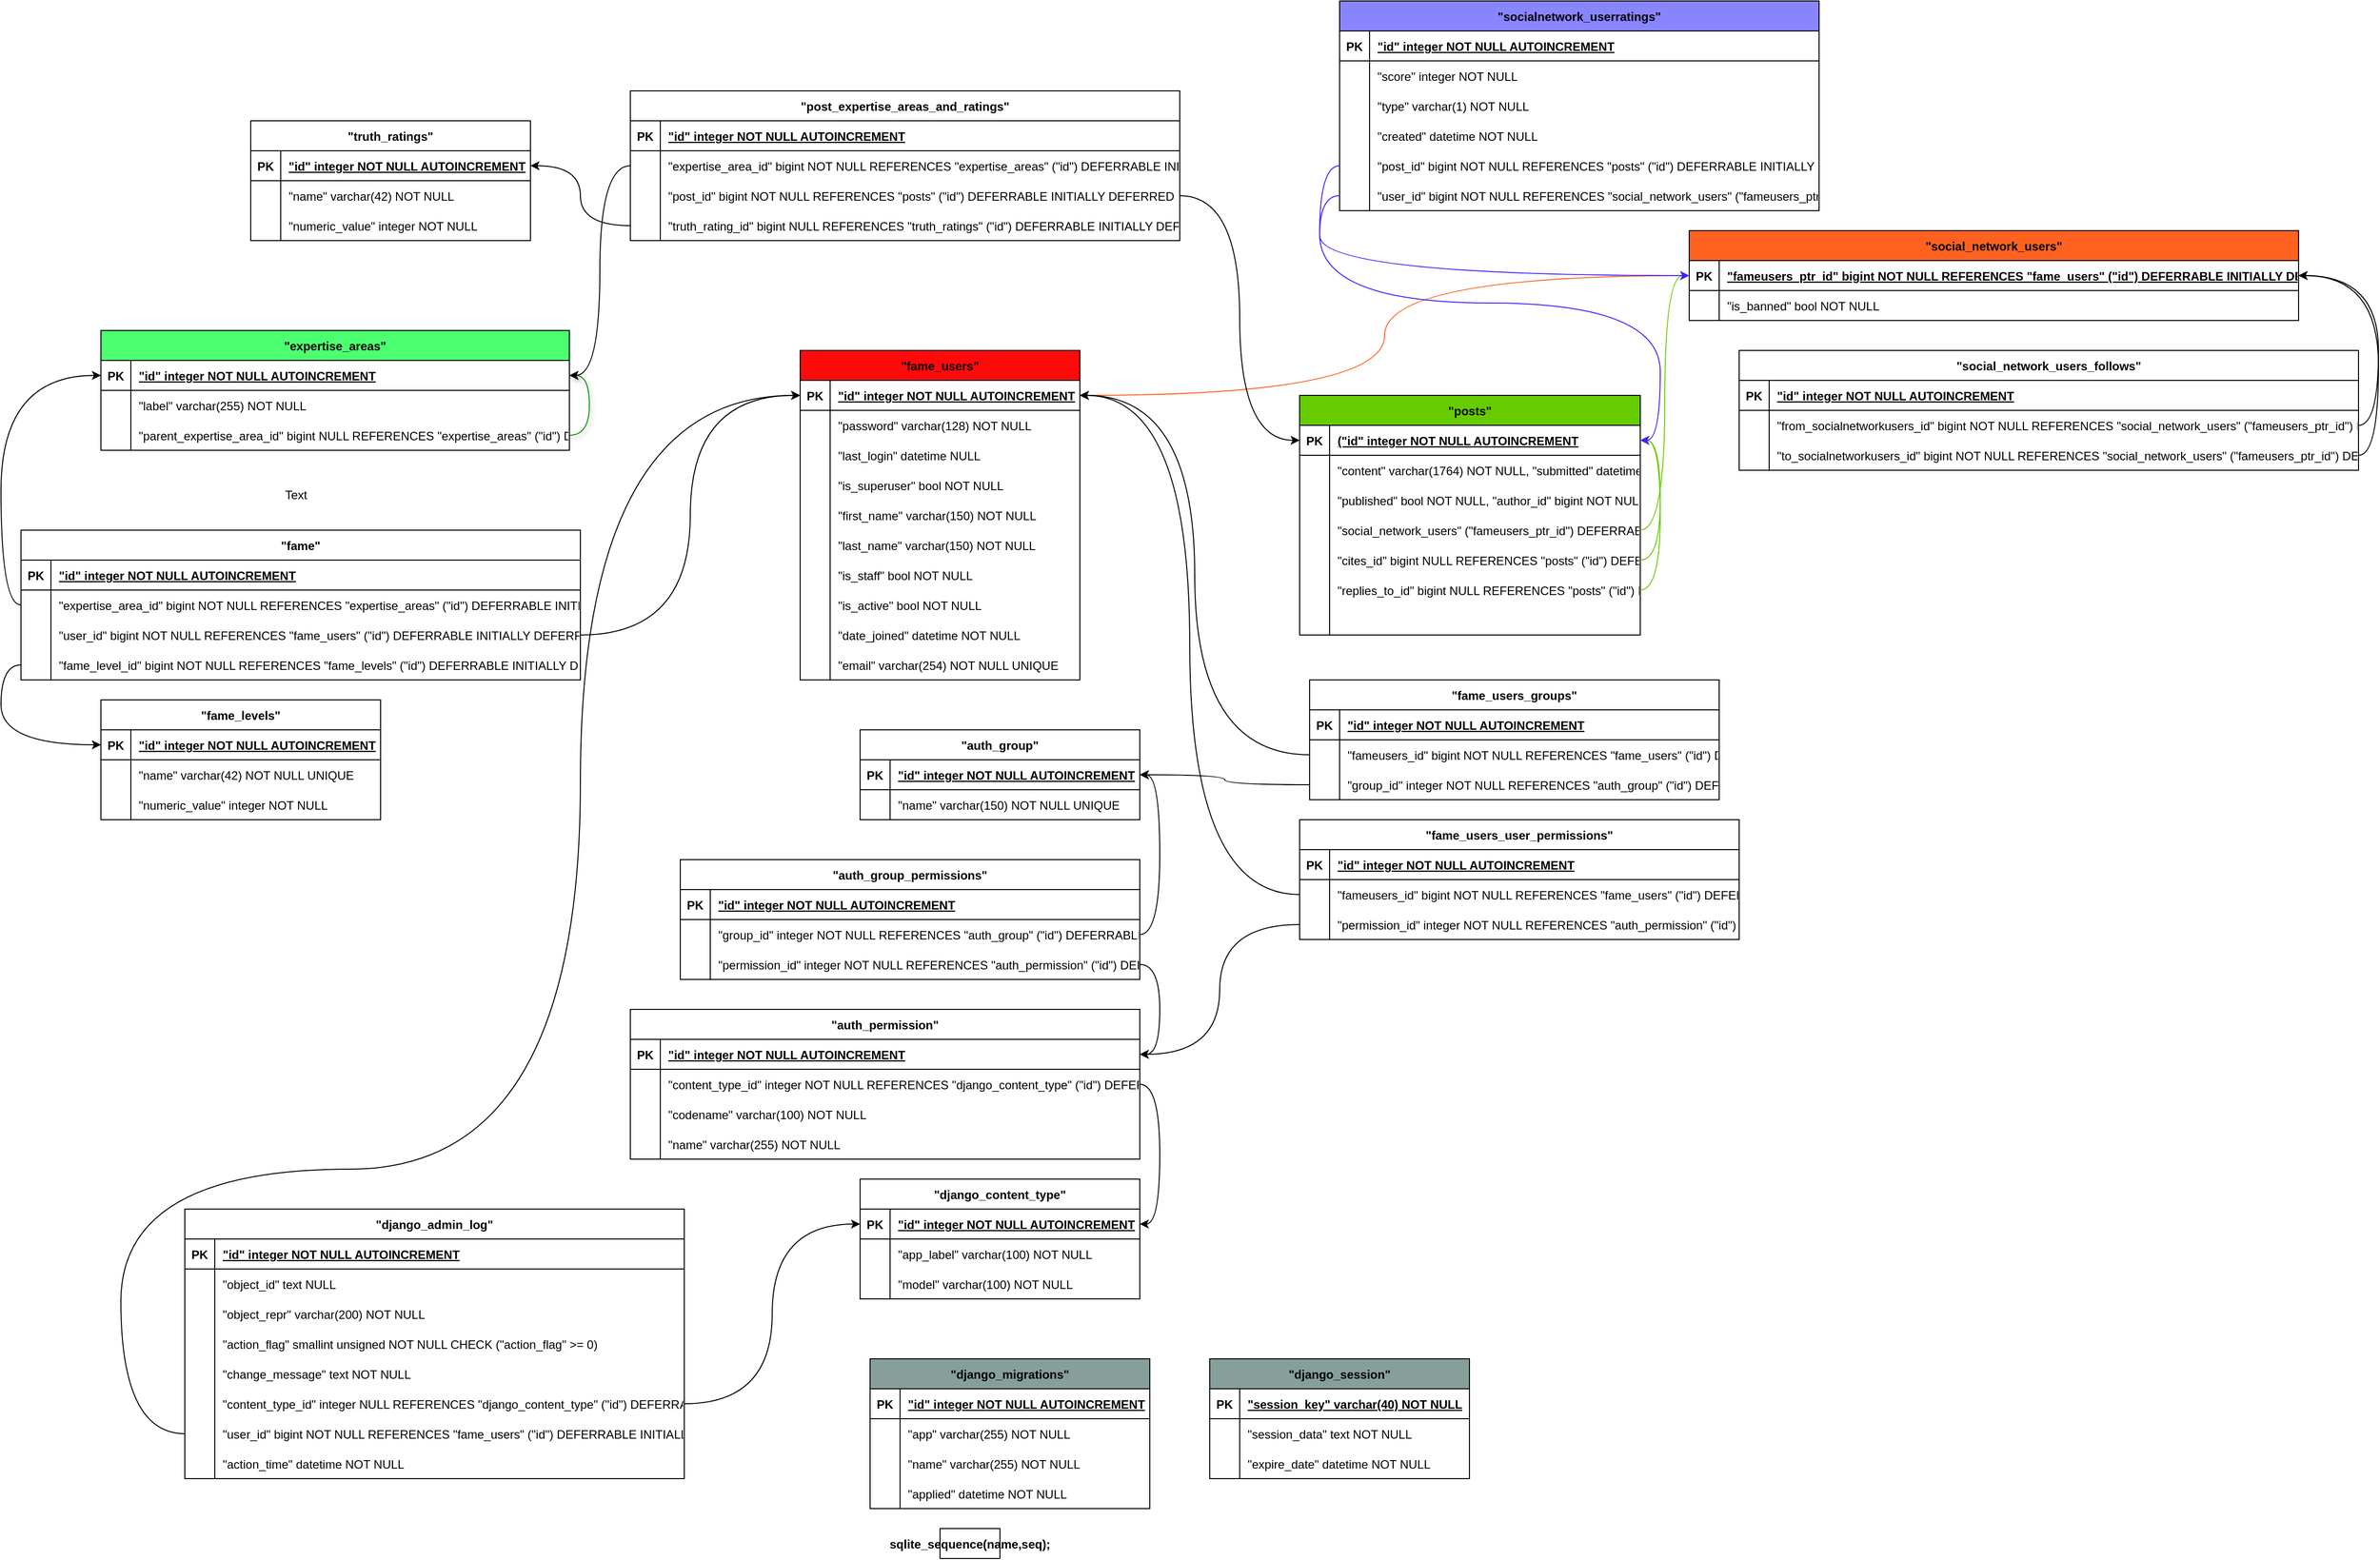 <mxfile>
    <diagram name="Page-1" id="MQpNgLz8ZXVfiLkk2540">
        <mxGraphModel dx="1903" dy="825" grid="1" gridSize="10" guides="1" tooltips="1" connect="1" arrows="1" fold="1" page="1" pageScale="1" pageWidth="827" pageHeight="1169" math="0" shadow="0">
            <root>
                <mxCell id="0"/>
                <mxCell id="1" parent="0"/>
                <mxCell id="rekhB66va6viN4RXd3Ok-108" value="&quot;posts&quot;" style="shape=table;startSize=30;container=1;collapsible=1;childLayout=tableLayout;fixedRows=1;rowLines=0;fontStyle=1;align=center;resizeLast=1;fillColor=#66CC00;" parent="1" vertex="1">
                    <mxGeometry x="1280" y="615" width="341" height="240" as="geometry">
                        <mxRectangle x="1280" y="615" width="80" height="30" as="alternateBounds"/>
                    </mxGeometry>
                </mxCell>
                <mxCell id="rekhB66va6viN4RXd3Ok-109" value="" style="shape=tableRow;horizontal=0;startSize=0;swimlaneHead=0;swimlaneBody=0;fillColor=none;collapsible=0;dropTarget=0;points=[[0,0.5],[1,0.5]];portConstraint=eastwest;strokeColor=inherit;top=0;left=0;right=0;bottom=1;" parent="rekhB66va6viN4RXd3Ok-108" vertex="1">
                    <mxGeometry y="30" width="341" height="30" as="geometry"/>
                </mxCell>
                <mxCell id="rekhB66va6viN4RXd3Ok-110" value="PK" style="shape=partialRectangle;overflow=hidden;connectable=0;fillColor=none;strokeColor=inherit;top=0;left=0;bottom=0;right=0;fontStyle=1;" parent="rekhB66va6viN4RXd3Ok-109" vertex="1">
                    <mxGeometry width="30" height="30" as="geometry">
                        <mxRectangle width="30" height="30" as="alternateBounds"/>
                    </mxGeometry>
                </mxCell>
                <mxCell id="rekhB66va6viN4RXd3Ok-111" value="(&quot;id&quot; integer NOT NULL  AUTOINCREMENT" style="shape=partialRectangle;overflow=hidden;connectable=0;fillColor=none;align=left;strokeColor=inherit;top=0;left=0;bottom=0;right=0;spacingLeft=6;fontStyle=5;" parent="rekhB66va6viN4RXd3Ok-109" vertex="1">
                    <mxGeometry x="30" width="311" height="30" as="geometry">
                        <mxRectangle width="311" height="30" as="alternateBounds"/>
                    </mxGeometry>
                </mxCell>
                <mxCell id="rekhB66va6viN4RXd3Ok-112" value="" style="shape=tableRow;horizontal=0;startSize=0;swimlaneHead=0;swimlaneBody=0;fillColor=none;collapsible=0;dropTarget=0;points=[[0,0.5],[1,0.5]];portConstraint=eastwest;strokeColor=inherit;top=0;left=0;right=0;bottom=0;" parent="rekhB66va6viN4RXd3Ok-108" vertex="1">
                    <mxGeometry y="60" width="341" height="30" as="geometry"/>
                </mxCell>
                <mxCell id="rekhB66va6viN4RXd3Ok-113" value="" style="shape=partialRectangle;overflow=hidden;connectable=0;fillColor=none;strokeColor=inherit;top=0;left=0;bottom=0;right=0;" parent="rekhB66va6viN4RXd3Ok-112" vertex="1">
                    <mxGeometry width="30" height="30" as="geometry">
                        <mxRectangle width="30" height="30" as="alternateBounds"/>
                    </mxGeometry>
                </mxCell>
                <mxCell id="rekhB66va6viN4RXd3Ok-114" value="&quot;content&quot; varchar(1764) NOT NULL, &quot;submitted&quot; datetime NOT NULL" style="shape=partialRectangle;overflow=hidden;connectable=0;fillColor=none;align=left;strokeColor=inherit;top=0;left=0;bottom=0;right=0;spacingLeft=6;" parent="rekhB66va6viN4RXd3Ok-112" vertex="1">
                    <mxGeometry x="30" width="311" height="30" as="geometry">
                        <mxRectangle width="311" height="30" as="alternateBounds"/>
                    </mxGeometry>
                </mxCell>
                <mxCell id="rekhB66va6viN4RXd3Ok-115" value="" style="shape=tableRow;horizontal=0;startSize=0;swimlaneHead=0;swimlaneBody=0;fillColor=none;collapsible=0;dropTarget=0;points=[[0,0.5],[1,0.5]];portConstraint=eastwest;strokeColor=inherit;top=0;left=0;right=0;bottom=0;" parent="rekhB66va6viN4RXd3Ok-108" vertex="1">
                    <mxGeometry y="90" width="341" height="30" as="geometry"/>
                </mxCell>
                <mxCell id="rekhB66va6viN4RXd3Ok-116" value="" style="shape=partialRectangle;overflow=hidden;connectable=0;fillColor=none;strokeColor=inherit;top=0;left=0;bottom=0;right=0;" parent="rekhB66va6viN4RXd3Ok-115" vertex="1">
                    <mxGeometry width="30" height="30" as="geometry">
                        <mxRectangle width="30" height="30" as="alternateBounds"/>
                    </mxGeometry>
                </mxCell>
                <mxCell id="rekhB66va6viN4RXd3Ok-117" value="&quot;published&quot; bool NOT NULL, &quot;author_id&quot; bigint NOT NULL REFERENCES" style="shape=partialRectangle;overflow=hidden;connectable=0;fillColor=none;align=left;strokeColor=inherit;top=0;left=0;bottom=0;right=0;spacingLeft=6;" parent="rekhB66va6viN4RXd3Ok-115" vertex="1">
                    <mxGeometry x="30" width="311" height="30" as="geometry">
                        <mxRectangle width="311" height="30" as="alternateBounds"/>
                    </mxGeometry>
                </mxCell>
                <mxCell id="rekhB66va6viN4RXd3Ok-118" value="" style="shape=tableRow;horizontal=0;startSize=0;swimlaneHead=0;swimlaneBody=0;fillColor=none;collapsible=0;dropTarget=0;points=[[0,0.5],[1,0.5]];portConstraint=eastwest;strokeColor=inherit;top=0;left=0;right=0;bottom=0;" parent="rekhB66va6viN4RXd3Ok-108" vertex="1">
                    <mxGeometry y="120" width="341" height="30" as="geometry"/>
                </mxCell>
                <mxCell id="rekhB66va6viN4RXd3Ok-119" value="" style="shape=partialRectangle;overflow=hidden;connectable=0;fillColor=none;strokeColor=inherit;top=0;left=0;bottom=0;right=0;" parent="rekhB66va6viN4RXd3Ok-118" vertex="1">
                    <mxGeometry width="30" height="30" as="geometry">
                        <mxRectangle width="30" height="30" as="alternateBounds"/>
                    </mxGeometry>
                </mxCell>
                <mxCell id="rekhB66va6viN4RXd3Ok-120" value="&quot;social_network_users&quot; (&quot;fameusers_ptr_id&quot;) DEFERRABLE INITIALLY DEFERRED" style="shape=partialRectangle;overflow=hidden;connectable=0;fillColor=none;align=left;strokeColor=inherit;top=0;left=0;bottom=0;right=0;spacingLeft=6;" parent="rekhB66va6viN4RXd3Ok-118" vertex="1">
                    <mxGeometry x="30" width="311" height="30" as="geometry">
                        <mxRectangle width="311" height="30" as="alternateBounds"/>
                    </mxGeometry>
                </mxCell>
                <mxCell id="rekhB66va6viN4RXd3Ok-121" value="" style="shape=tableRow;horizontal=0;startSize=0;swimlaneHead=0;swimlaneBody=0;fillColor=none;collapsible=0;dropTarget=0;points=[[0,0.5],[1,0.5]];portConstraint=eastwest;strokeColor=inherit;top=0;left=0;right=0;bottom=0;" parent="rekhB66va6viN4RXd3Ok-108" vertex="1">
                    <mxGeometry y="150" width="341" height="30" as="geometry"/>
                </mxCell>
                <mxCell id="rekhB66va6viN4RXd3Ok-122" value="" style="shape=partialRectangle;overflow=hidden;connectable=0;fillColor=none;strokeColor=inherit;top=0;left=0;bottom=0;right=0;" parent="rekhB66va6viN4RXd3Ok-121" vertex="1">
                    <mxGeometry width="30" height="30" as="geometry">
                        <mxRectangle width="30" height="30" as="alternateBounds"/>
                    </mxGeometry>
                </mxCell>
                <mxCell id="rekhB66va6viN4RXd3Ok-123" value="&quot;cites_id&quot; bigint NULL REFERENCES &quot;posts&quot; (&quot;id&quot;) DEFERRABLE INITIALLY DEFERRED" style="shape=partialRectangle;overflow=hidden;connectable=0;fillColor=none;align=left;strokeColor=inherit;top=0;left=0;bottom=0;right=0;spacingLeft=6;" parent="rekhB66va6viN4RXd3Ok-121" vertex="1">
                    <mxGeometry x="30" width="311" height="30" as="geometry">
                        <mxRectangle width="311" height="30" as="alternateBounds"/>
                    </mxGeometry>
                </mxCell>
                <mxCell id="rekhB66va6viN4RXd3Ok-124" value="" style="shape=tableRow;horizontal=0;startSize=0;swimlaneHead=0;swimlaneBody=0;fillColor=none;collapsible=0;dropTarget=0;points=[[0,0.5],[1,0.5]];portConstraint=eastwest;strokeColor=inherit;top=0;left=0;right=0;bottom=0;" parent="rekhB66va6viN4RXd3Ok-108" vertex="1">
                    <mxGeometry y="180" width="341" height="30" as="geometry"/>
                </mxCell>
                <mxCell id="rekhB66va6viN4RXd3Ok-125" value="" style="shape=partialRectangle;overflow=hidden;connectable=0;fillColor=none;strokeColor=inherit;top=0;left=0;bottom=0;right=0;" parent="rekhB66va6viN4RXd3Ok-124" vertex="1">
                    <mxGeometry width="30" height="30" as="geometry">
                        <mxRectangle width="30" height="30" as="alternateBounds"/>
                    </mxGeometry>
                </mxCell>
                <mxCell id="rekhB66va6viN4RXd3Ok-126" value="&quot;replies_to_id&quot; bigint NULL REFERENCES &quot;posts&quot; (&quot;id&quot;) DEFERRABLE INITIALLY DEFERRED);" style="shape=partialRectangle;overflow=hidden;connectable=0;fillColor=none;align=left;strokeColor=inherit;top=0;left=0;bottom=0;right=0;spacingLeft=6;" parent="rekhB66va6viN4RXd3Ok-124" vertex="1">
                    <mxGeometry x="30" width="311" height="30" as="geometry">
                        <mxRectangle width="311" height="30" as="alternateBounds"/>
                    </mxGeometry>
                </mxCell>
                <mxCell id="rekhB66va6viN4RXd3Ok-127" value="" style="shape=tableRow;horizontal=0;startSize=0;swimlaneHead=0;swimlaneBody=0;fillColor=none;collapsible=0;dropTarget=0;points=[[0,0.5],[1,0.5]];portConstraint=eastwest;strokeColor=inherit;top=0;left=0;right=0;bottom=0;" parent="rekhB66va6viN4RXd3Ok-108" vertex="1">
                    <mxGeometry y="210" width="341" height="30" as="geometry"/>
                </mxCell>
                <mxCell id="rekhB66va6viN4RXd3Ok-128" value="" style="shape=partialRectangle;overflow=hidden;connectable=0;fillColor=none;strokeColor=inherit;top=0;left=0;bottom=0;right=0;" parent="rekhB66va6viN4RXd3Ok-127" vertex="1">
                    <mxGeometry width="30" height="30" as="geometry">
                        <mxRectangle width="30" height="30" as="alternateBounds"/>
                    </mxGeometry>
                </mxCell>
                <mxCell id="rekhB66va6viN4RXd3Ok-129" value="" style="shape=partialRectangle;overflow=hidden;connectable=0;fillColor=none;align=left;strokeColor=inherit;top=0;left=0;bottom=0;right=0;spacingLeft=6;" parent="rekhB66va6viN4RXd3Ok-127" vertex="1">
                    <mxGeometry x="30" width="311" height="30" as="geometry">
                        <mxRectangle width="311" height="30" as="alternateBounds"/>
                    </mxGeometry>
                </mxCell>
                <mxCell id="4g2gMuMm-FKann9IZiOH-8" style="edgeStyle=orthogonalEdgeStyle;rounded=0;orthogonalLoop=1;jettySize=auto;html=1;exitX=1;exitY=0.5;exitDx=0;exitDy=0;curved=1;strokeColor=#66CC00;" parent="1" source="rekhB66va6viN4RXd3Ok-121" target="rekhB66va6viN4RXd3Ok-109" edge="1">
                    <mxGeometry relative="1" as="geometry"/>
                </mxCell>
                <mxCell id="4g2gMuMm-FKann9IZiOH-90" style="edgeStyle=orthogonalEdgeStyle;curved=1;rounded=0;orthogonalLoop=1;jettySize=auto;html=1;exitX=1;exitY=0.5;exitDx=0;exitDy=0;entryX=1;entryY=0.5;entryDx=0;entryDy=0;elbow=vertical;strokeColor=#009900;fillColor=#009900;shadow=1;" parent="1" source="rekhB66va6viN4RXd3Ok-221" target="rekhB66va6viN4RXd3Ok-215" edge="1">
                    <mxGeometry relative="1" as="geometry"/>
                </mxCell>
                <mxCell id="4g2gMuMm-FKann9IZiOH-9" style="edgeStyle=orthogonalEdgeStyle;rounded=0;orthogonalLoop=1;jettySize=auto;html=1;exitX=1;exitY=0.5;exitDx=0;exitDy=0;entryX=1;entryY=0.5;entryDx=0;entryDy=0;curved=1;strokeColor=#66CC00;" parent="1" source="rekhB66va6viN4RXd3Ok-124" target="rekhB66va6viN4RXd3Ok-109" edge="1">
                    <mxGeometry relative="1" as="geometry"/>
                </mxCell>
                <mxCell id="rekhB66va6viN4RXd3Ok-154" value="&quot;auth_group_permissions&quot;" style="shape=table;startSize=30;container=1;collapsible=1;childLayout=tableLayout;fixedRows=1;rowLines=0;fontStyle=1;align=center;resizeLast=1;" parent="1" vertex="1">
                    <mxGeometry x="660" y="1080" width="460" height="120" as="geometry"/>
                </mxCell>
                <mxCell id="rekhB66va6viN4RXd3Ok-155" value="" style="shape=tableRow;horizontal=0;startSize=0;swimlaneHead=0;swimlaneBody=0;fillColor=none;collapsible=0;dropTarget=0;points=[[0,0.5],[1,0.5]];portConstraint=eastwest;strokeColor=inherit;top=0;left=0;right=0;bottom=1;" parent="rekhB66va6viN4RXd3Ok-154" vertex="1">
                    <mxGeometry y="30" width="460" height="30" as="geometry"/>
                </mxCell>
                <mxCell id="rekhB66va6viN4RXd3Ok-156" value="PK" style="shape=partialRectangle;overflow=hidden;connectable=0;fillColor=none;strokeColor=inherit;top=0;left=0;bottom=0;right=0;fontStyle=1;" parent="rekhB66va6viN4RXd3Ok-155" vertex="1">
                    <mxGeometry width="30" height="30" as="geometry">
                        <mxRectangle width="30" height="30" as="alternateBounds"/>
                    </mxGeometry>
                </mxCell>
                <mxCell id="rekhB66va6viN4RXd3Ok-157" value="&quot;id&quot; integer NOT NULL  AUTOINCREMENT" style="shape=partialRectangle;overflow=hidden;connectable=0;fillColor=none;align=left;strokeColor=inherit;top=0;left=0;bottom=0;right=0;spacingLeft=6;fontStyle=5;" parent="rekhB66va6viN4RXd3Ok-155" vertex="1">
                    <mxGeometry x="30" width="430" height="30" as="geometry">
                        <mxRectangle width="430" height="30" as="alternateBounds"/>
                    </mxGeometry>
                </mxCell>
                <mxCell id="rekhB66va6viN4RXd3Ok-158" value="" style="shape=tableRow;horizontal=0;startSize=0;swimlaneHead=0;swimlaneBody=0;fillColor=none;collapsible=0;dropTarget=0;points=[[0,0.5],[1,0.5]];portConstraint=eastwest;strokeColor=inherit;top=0;left=0;right=0;bottom=0;" parent="rekhB66va6viN4RXd3Ok-154" vertex="1">
                    <mxGeometry y="60" width="460" height="30" as="geometry"/>
                </mxCell>
                <mxCell id="rekhB66va6viN4RXd3Ok-159" value="" style="shape=partialRectangle;overflow=hidden;connectable=0;fillColor=none;strokeColor=inherit;top=0;left=0;bottom=0;right=0;" parent="rekhB66va6viN4RXd3Ok-158" vertex="1">
                    <mxGeometry width="30" height="30" as="geometry">
                        <mxRectangle width="30" height="30" as="alternateBounds"/>
                    </mxGeometry>
                </mxCell>
                <mxCell id="rekhB66va6viN4RXd3Ok-160" value="&quot;group_id&quot; integer NOT NULL REFERENCES &quot;auth_group&quot; (&quot;id&quot;) DEFERRABLE INITIALLY DEFERRED" style="shape=partialRectangle;overflow=hidden;connectable=0;fillColor=none;align=left;strokeColor=inherit;top=0;left=0;bottom=0;right=0;spacingLeft=6;" parent="rekhB66va6viN4RXd3Ok-158" vertex="1">
                    <mxGeometry x="30" width="430" height="30" as="geometry">
                        <mxRectangle width="430" height="30" as="alternateBounds"/>
                    </mxGeometry>
                </mxCell>
                <mxCell id="rekhB66va6viN4RXd3Ok-161" value="" style="shape=tableRow;horizontal=0;startSize=0;swimlaneHead=0;swimlaneBody=0;fillColor=none;collapsible=0;dropTarget=0;points=[[0,0.5],[1,0.5]];portConstraint=eastwest;strokeColor=inherit;top=0;left=0;right=0;bottom=0;" parent="rekhB66va6viN4RXd3Ok-154" vertex="1">
                    <mxGeometry y="90" width="460" height="30" as="geometry"/>
                </mxCell>
                <mxCell id="rekhB66va6viN4RXd3Ok-162" value="" style="shape=partialRectangle;overflow=hidden;connectable=0;fillColor=none;strokeColor=inherit;top=0;left=0;bottom=0;right=0;" parent="rekhB66va6viN4RXd3Ok-161" vertex="1">
                    <mxGeometry width="30" height="30" as="geometry">
                        <mxRectangle width="30" height="30" as="alternateBounds"/>
                    </mxGeometry>
                </mxCell>
                <mxCell id="rekhB66va6viN4RXd3Ok-163" value="&quot;permission_id&quot; integer NOT NULL REFERENCES &quot;auth_permission&quot; (&quot;id&quot;) DEFERRABLE INITIALLY DEFERRED" style="shape=partialRectangle;overflow=hidden;connectable=0;fillColor=none;align=left;strokeColor=inherit;top=0;left=0;bottom=0;right=0;spacingLeft=6;" parent="rekhB66va6viN4RXd3Ok-161" vertex="1">
                    <mxGeometry x="30" width="430" height="30" as="geometry">
                        <mxRectangle width="430" height="30" as="alternateBounds"/>
                    </mxGeometry>
                </mxCell>
                <mxCell id="rekhB66va6viN4RXd3Ok-164" value="&quot;auth_permission&quot;" style="shape=table;startSize=30;container=1;collapsible=1;childLayout=tableLayout;fixedRows=1;rowLines=0;fontStyle=1;align=center;resizeLast=1;" parent="1" vertex="1">
                    <mxGeometry x="610" y="1230" width="510" height="150" as="geometry"/>
                </mxCell>
                <mxCell id="rekhB66va6viN4RXd3Ok-165" value="" style="shape=tableRow;horizontal=0;startSize=0;swimlaneHead=0;swimlaneBody=0;fillColor=none;collapsible=0;dropTarget=0;points=[[0,0.5],[1,0.5]];portConstraint=eastwest;strokeColor=inherit;top=0;left=0;right=0;bottom=1;" parent="rekhB66va6viN4RXd3Ok-164" vertex="1">
                    <mxGeometry y="30" width="510" height="30" as="geometry"/>
                </mxCell>
                <mxCell id="rekhB66va6viN4RXd3Ok-166" value="PK" style="shape=partialRectangle;overflow=hidden;connectable=0;fillColor=none;strokeColor=inherit;top=0;left=0;bottom=0;right=0;fontStyle=1;" parent="rekhB66va6viN4RXd3Ok-165" vertex="1">
                    <mxGeometry width="30" height="30" as="geometry">
                        <mxRectangle width="30" height="30" as="alternateBounds"/>
                    </mxGeometry>
                </mxCell>
                <mxCell id="rekhB66va6viN4RXd3Ok-167" value="&quot;id&quot; integer NOT NULL  AUTOINCREMENT" style="shape=partialRectangle;overflow=hidden;connectable=0;fillColor=none;align=left;strokeColor=inherit;top=0;left=0;bottom=0;right=0;spacingLeft=6;fontStyle=5;" parent="rekhB66va6viN4RXd3Ok-165" vertex="1">
                    <mxGeometry x="30" width="480" height="30" as="geometry">
                        <mxRectangle width="480" height="30" as="alternateBounds"/>
                    </mxGeometry>
                </mxCell>
                <mxCell id="rekhB66va6viN4RXd3Ok-168" value="" style="shape=tableRow;horizontal=0;startSize=0;swimlaneHead=0;swimlaneBody=0;fillColor=none;collapsible=0;dropTarget=0;points=[[0,0.5],[1,0.5]];portConstraint=eastwest;strokeColor=inherit;top=0;left=0;right=0;bottom=0;" parent="rekhB66va6viN4RXd3Ok-164" vertex="1">
                    <mxGeometry y="60" width="510" height="30" as="geometry"/>
                </mxCell>
                <mxCell id="rekhB66va6viN4RXd3Ok-169" value="" style="shape=partialRectangle;overflow=hidden;connectable=0;fillColor=none;strokeColor=inherit;top=0;left=0;bottom=0;right=0;" parent="rekhB66va6viN4RXd3Ok-168" vertex="1">
                    <mxGeometry width="30" height="30" as="geometry">
                        <mxRectangle width="30" height="30" as="alternateBounds"/>
                    </mxGeometry>
                </mxCell>
                <mxCell id="rekhB66va6viN4RXd3Ok-170" value="&quot;content_type_id&quot; integer NOT NULL REFERENCES &quot;django_content_type&quot; (&quot;id&quot;) DEFERRABLE INITIALLY DEFERRED" style="shape=partialRectangle;overflow=hidden;connectable=0;fillColor=none;align=left;strokeColor=inherit;top=0;left=0;bottom=0;right=0;spacingLeft=6;" parent="rekhB66va6viN4RXd3Ok-168" vertex="1">
                    <mxGeometry x="30" width="480" height="30" as="geometry">
                        <mxRectangle width="480" height="30" as="alternateBounds"/>
                    </mxGeometry>
                </mxCell>
                <mxCell id="rekhB66va6viN4RXd3Ok-171" value="" style="shape=tableRow;horizontal=0;startSize=0;swimlaneHead=0;swimlaneBody=0;fillColor=none;collapsible=0;dropTarget=0;points=[[0,0.5],[1,0.5]];portConstraint=eastwest;strokeColor=inherit;top=0;left=0;right=0;bottom=0;" parent="rekhB66va6viN4RXd3Ok-164" vertex="1">
                    <mxGeometry y="90" width="510" height="30" as="geometry"/>
                </mxCell>
                <mxCell id="rekhB66va6viN4RXd3Ok-172" value="" style="shape=partialRectangle;overflow=hidden;connectable=0;fillColor=none;strokeColor=inherit;top=0;left=0;bottom=0;right=0;" parent="rekhB66va6viN4RXd3Ok-171" vertex="1">
                    <mxGeometry width="30" height="30" as="geometry">
                        <mxRectangle width="30" height="30" as="alternateBounds"/>
                    </mxGeometry>
                </mxCell>
                <mxCell id="rekhB66va6viN4RXd3Ok-173" value="&quot;codename&quot; varchar(100) NOT NULL" style="shape=partialRectangle;overflow=hidden;connectable=0;fillColor=none;align=left;strokeColor=inherit;top=0;left=0;bottom=0;right=0;spacingLeft=6;" parent="rekhB66va6viN4RXd3Ok-171" vertex="1">
                    <mxGeometry x="30" width="480" height="30" as="geometry">
                        <mxRectangle width="480" height="30" as="alternateBounds"/>
                    </mxGeometry>
                </mxCell>
                <mxCell id="rekhB66va6viN4RXd3Ok-174" value="" style="shape=tableRow;horizontal=0;startSize=0;swimlaneHead=0;swimlaneBody=0;fillColor=none;collapsible=0;dropTarget=0;points=[[0,0.5],[1,0.5]];portConstraint=eastwest;strokeColor=inherit;top=0;left=0;right=0;bottom=0;" parent="rekhB66va6viN4RXd3Ok-164" vertex="1">
                    <mxGeometry y="120" width="510" height="30" as="geometry"/>
                </mxCell>
                <mxCell id="rekhB66va6viN4RXd3Ok-175" value="" style="shape=partialRectangle;overflow=hidden;connectable=0;fillColor=none;strokeColor=inherit;top=0;left=0;bottom=0;right=0;" parent="rekhB66va6viN4RXd3Ok-174" vertex="1">
                    <mxGeometry width="30" height="30" as="geometry">
                        <mxRectangle width="30" height="30" as="alternateBounds"/>
                    </mxGeometry>
                </mxCell>
                <mxCell id="rekhB66va6viN4RXd3Ok-176" value="&quot;name&quot; varchar(255) NOT NULL" style="shape=partialRectangle;overflow=hidden;connectable=0;fillColor=none;align=left;strokeColor=inherit;top=0;left=0;bottom=0;right=0;spacingLeft=6;" parent="rekhB66va6viN4RXd3Ok-174" vertex="1">
                    <mxGeometry x="30" width="480" height="30" as="geometry">
                        <mxRectangle width="480" height="30" as="alternateBounds"/>
                    </mxGeometry>
                </mxCell>
                <mxCell id="rekhB66va6viN4RXd3Ok-177" value="&quot;auth_group&quot;" style="shape=table;startSize=30;container=1;collapsible=1;childLayout=tableLayout;fixedRows=1;rowLines=0;fontStyle=1;align=center;resizeLast=1;" parent="1" vertex="1">
                    <mxGeometry x="840" y="950" width="280" height="90" as="geometry"/>
                </mxCell>
                <mxCell id="rekhB66va6viN4RXd3Ok-178" value="" style="shape=tableRow;horizontal=0;startSize=0;swimlaneHead=0;swimlaneBody=0;fillColor=none;collapsible=0;dropTarget=0;points=[[0,0.5],[1,0.5]];portConstraint=eastwest;strokeColor=inherit;top=0;left=0;right=0;bottom=1;" parent="rekhB66va6viN4RXd3Ok-177" vertex="1">
                    <mxGeometry y="30" width="280" height="30" as="geometry"/>
                </mxCell>
                <mxCell id="rekhB66va6viN4RXd3Ok-179" value="PK" style="shape=partialRectangle;overflow=hidden;connectable=0;fillColor=none;strokeColor=inherit;top=0;left=0;bottom=0;right=0;fontStyle=1;" parent="rekhB66va6viN4RXd3Ok-178" vertex="1">
                    <mxGeometry width="30" height="30" as="geometry">
                        <mxRectangle width="30" height="30" as="alternateBounds"/>
                    </mxGeometry>
                </mxCell>
                <mxCell id="rekhB66va6viN4RXd3Ok-180" value="&quot;id&quot; integer NOT NULL  AUTOINCREMENT" style="shape=partialRectangle;overflow=hidden;connectable=0;fillColor=none;align=left;strokeColor=inherit;top=0;left=0;bottom=0;right=0;spacingLeft=6;fontStyle=5;" parent="rekhB66va6viN4RXd3Ok-178" vertex="1">
                    <mxGeometry x="30" width="250" height="30" as="geometry">
                        <mxRectangle width="250" height="30" as="alternateBounds"/>
                    </mxGeometry>
                </mxCell>
                <mxCell id="rekhB66va6viN4RXd3Ok-181" value="" style="shape=tableRow;horizontal=0;startSize=0;swimlaneHead=0;swimlaneBody=0;fillColor=none;collapsible=0;dropTarget=0;points=[[0,0.5],[1,0.5]];portConstraint=eastwest;strokeColor=inherit;top=0;left=0;right=0;bottom=0;" parent="rekhB66va6viN4RXd3Ok-177" vertex="1">
                    <mxGeometry y="60" width="280" height="30" as="geometry"/>
                </mxCell>
                <mxCell id="rekhB66va6viN4RXd3Ok-182" value="" style="shape=partialRectangle;overflow=hidden;connectable=0;fillColor=none;strokeColor=inherit;top=0;left=0;bottom=0;right=0;" parent="rekhB66va6viN4RXd3Ok-181" vertex="1">
                    <mxGeometry width="30" height="30" as="geometry">
                        <mxRectangle width="30" height="30" as="alternateBounds"/>
                    </mxGeometry>
                </mxCell>
                <mxCell id="rekhB66va6viN4RXd3Ok-183" value="&quot;name&quot; varchar(150) NOT NULL UNIQUE" style="shape=partialRectangle;overflow=hidden;connectable=0;fillColor=none;align=left;strokeColor=inherit;top=0;left=0;bottom=0;right=0;spacingLeft=6;" parent="rekhB66va6viN4RXd3Ok-181" vertex="1">
                    <mxGeometry x="30" width="250" height="30" as="geometry">
                        <mxRectangle width="250" height="30" as="alternateBounds"/>
                    </mxGeometry>
                </mxCell>
                <mxCell id="rekhB66va6viN4RXd3Ok-184" value="&quot;fame_levels&quot;" style="shape=table;startSize=30;container=1;collapsible=1;childLayout=tableLayout;fixedRows=1;rowLines=0;fontStyle=1;align=center;resizeLast=1;" parent="1" vertex="1">
                    <mxGeometry x="80" y="920" width="280" height="120" as="geometry">
                        <mxRectangle x="440" y="660" width="110" height="30" as="alternateBounds"/>
                    </mxGeometry>
                </mxCell>
                <mxCell id="rekhB66va6viN4RXd3Ok-185" value="" style="shape=tableRow;horizontal=0;startSize=0;swimlaneHead=0;swimlaneBody=0;fillColor=none;collapsible=0;dropTarget=0;points=[[0,0.5],[1,0.5]];portConstraint=eastwest;strokeColor=inherit;top=0;left=0;right=0;bottom=1;" parent="rekhB66va6viN4RXd3Ok-184" vertex="1">
                    <mxGeometry y="30" width="280" height="30" as="geometry"/>
                </mxCell>
                <mxCell id="rekhB66va6viN4RXd3Ok-186" value="PK" style="shape=partialRectangle;overflow=hidden;connectable=0;fillColor=none;strokeColor=inherit;top=0;left=0;bottom=0;right=0;fontStyle=1;" parent="rekhB66va6viN4RXd3Ok-185" vertex="1">
                    <mxGeometry width="30" height="30" as="geometry">
                        <mxRectangle width="30" height="30" as="alternateBounds"/>
                    </mxGeometry>
                </mxCell>
                <mxCell id="rekhB66va6viN4RXd3Ok-187" value="&quot;id&quot; integer NOT NULL  AUTOINCREMENT" style="shape=partialRectangle;overflow=hidden;connectable=0;fillColor=none;align=left;strokeColor=inherit;top=0;left=0;bottom=0;right=0;spacingLeft=6;fontStyle=5;" parent="rekhB66va6viN4RXd3Ok-185" vertex="1">
                    <mxGeometry x="30" width="250" height="30" as="geometry">
                        <mxRectangle width="250" height="30" as="alternateBounds"/>
                    </mxGeometry>
                </mxCell>
                <mxCell id="rekhB66va6viN4RXd3Ok-188" value="" style="shape=tableRow;horizontal=0;startSize=0;swimlaneHead=0;swimlaneBody=0;fillColor=none;collapsible=0;dropTarget=0;points=[[0,0.5],[1,0.5]];portConstraint=eastwest;strokeColor=inherit;top=0;left=0;right=0;bottom=0;" parent="rekhB66va6viN4RXd3Ok-184" vertex="1">
                    <mxGeometry y="60" width="280" height="30" as="geometry"/>
                </mxCell>
                <mxCell id="rekhB66va6viN4RXd3Ok-189" value="" style="shape=partialRectangle;overflow=hidden;connectable=0;fillColor=none;strokeColor=inherit;top=0;left=0;bottom=0;right=0;" parent="rekhB66va6viN4RXd3Ok-188" vertex="1">
                    <mxGeometry width="30" height="30" as="geometry">
                        <mxRectangle width="30" height="30" as="alternateBounds"/>
                    </mxGeometry>
                </mxCell>
                <mxCell id="rekhB66va6viN4RXd3Ok-190" value="&quot;name&quot; varchar(42) NOT NULL UNIQUE" style="shape=partialRectangle;overflow=hidden;connectable=0;fillColor=none;align=left;strokeColor=inherit;top=0;left=0;bottom=0;right=0;spacingLeft=6;" parent="rekhB66va6viN4RXd3Ok-188" vertex="1">
                    <mxGeometry x="30" width="250" height="30" as="geometry">
                        <mxRectangle width="250" height="30" as="alternateBounds"/>
                    </mxGeometry>
                </mxCell>
                <mxCell id="rekhB66va6viN4RXd3Ok-191" value="" style="shape=tableRow;horizontal=0;startSize=0;swimlaneHead=0;swimlaneBody=0;fillColor=none;collapsible=0;dropTarget=0;points=[[0,0.5],[1,0.5]];portConstraint=eastwest;strokeColor=inherit;top=0;left=0;right=0;bottom=0;" parent="rekhB66va6viN4RXd3Ok-184" vertex="1">
                    <mxGeometry y="90" width="280" height="30" as="geometry"/>
                </mxCell>
                <mxCell id="rekhB66va6viN4RXd3Ok-192" value="" style="shape=partialRectangle;overflow=hidden;connectable=0;fillColor=none;strokeColor=inherit;top=0;left=0;bottom=0;right=0;" parent="rekhB66va6viN4RXd3Ok-191" vertex="1">
                    <mxGeometry width="30" height="30" as="geometry">
                        <mxRectangle width="30" height="30" as="alternateBounds"/>
                    </mxGeometry>
                </mxCell>
                <mxCell id="rekhB66va6viN4RXd3Ok-193" value="&quot;numeric_value&quot; integer NOT NULL" style="shape=partialRectangle;overflow=hidden;connectable=0;fillColor=none;align=left;strokeColor=inherit;top=0;left=0;bottom=0;right=0;spacingLeft=6;" parent="rekhB66va6viN4RXd3Ok-191" vertex="1">
                    <mxGeometry x="30" width="250" height="30" as="geometry">
                        <mxRectangle width="250" height="30" as="alternateBounds"/>
                    </mxGeometry>
                </mxCell>
                <mxCell id="rekhB66va6viN4RXd3Ok-194" value="&quot;fame_users_groups&quot;" style="shape=table;startSize=30;container=1;collapsible=1;childLayout=tableLayout;fixedRows=1;rowLines=0;fontStyle=1;align=center;resizeLast=1;" parent="1" vertex="1">
                    <mxGeometry x="1290" y="900" width="410" height="120" as="geometry">
                        <mxRectangle x="1290" y="900" width="160" height="30" as="alternateBounds"/>
                    </mxGeometry>
                </mxCell>
                <mxCell id="rekhB66va6viN4RXd3Ok-195" value="" style="shape=tableRow;horizontal=0;startSize=0;swimlaneHead=0;swimlaneBody=0;fillColor=none;collapsible=0;dropTarget=0;points=[[0,0.5],[1,0.5]];portConstraint=eastwest;strokeColor=inherit;top=0;left=0;right=0;bottom=1;" parent="rekhB66va6viN4RXd3Ok-194" vertex="1">
                    <mxGeometry y="30" width="410" height="30" as="geometry"/>
                </mxCell>
                <mxCell id="rekhB66va6viN4RXd3Ok-196" value="PK" style="shape=partialRectangle;overflow=hidden;connectable=0;fillColor=none;strokeColor=inherit;top=0;left=0;bottom=0;right=0;fontStyle=1;" parent="rekhB66va6viN4RXd3Ok-195" vertex="1">
                    <mxGeometry width="30" height="30" as="geometry">
                        <mxRectangle width="30" height="30" as="alternateBounds"/>
                    </mxGeometry>
                </mxCell>
                <mxCell id="rekhB66va6viN4RXd3Ok-197" value="&quot;id&quot; integer NOT NULL  AUTOINCREMENT" style="shape=partialRectangle;overflow=hidden;connectable=0;fillColor=none;align=left;strokeColor=inherit;top=0;left=0;bottom=0;right=0;spacingLeft=6;fontStyle=5;" parent="rekhB66va6viN4RXd3Ok-195" vertex="1">
                    <mxGeometry x="30" width="380" height="30" as="geometry">
                        <mxRectangle width="380" height="30" as="alternateBounds"/>
                    </mxGeometry>
                </mxCell>
                <mxCell id="rekhB66va6viN4RXd3Ok-198" value="" style="shape=tableRow;horizontal=0;startSize=0;swimlaneHead=0;swimlaneBody=0;fillColor=none;collapsible=0;dropTarget=0;points=[[0,0.5],[1,0.5]];portConstraint=eastwest;strokeColor=inherit;top=0;left=0;right=0;bottom=0;" parent="rekhB66va6viN4RXd3Ok-194" vertex="1">
                    <mxGeometry y="60" width="410" height="30" as="geometry"/>
                </mxCell>
                <mxCell id="rekhB66va6viN4RXd3Ok-199" value="" style="shape=partialRectangle;overflow=hidden;connectable=0;fillColor=none;strokeColor=inherit;top=0;left=0;bottom=0;right=0;" parent="rekhB66va6viN4RXd3Ok-198" vertex="1">
                    <mxGeometry width="30" height="30" as="geometry">
                        <mxRectangle width="30" height="30" as="alternateBounds"/>
                    </mxGeometry>
                </mxCell>
                <mxCell id="rekhB66va6viN4RXd3Ok-200" value="&quot;fameusers_id&quot; bigint NOT NULL REFERENCES &quot;fame_users&quot; (&quot;id&quot;) DEFERRABLE INITIALLY DEFERRED" style="shape=partialRectangle;overflow=hidden;connectable=0;fillColor=none;align=left;strokeColor=inherit;top=0;left=0;bottom=0;right=0;spacingLeft=6;" parent="rekhB66va6viN4RXd3Ok-198" vertex="1">
                    <mxGeometry x="30" width="380" height="30" as="geometry">
                        <mxRectangle width="380" height="30" as="alternateBounds"/>
                    </mxGeometry>
                </mxCell>
                <mxCell id="rekhB66va6viN4RXd3Ok-201" value="" style="shape=tableRow;horizontal=0;startSize=0;swimlaneHead=0;swimlaneBody=0;fillColor=none;collapsible=0;dropTarget=0;points=[[0,0.5],[1,0.5]];portConstraint=eastwest;strokeColor=inherit;top=0;left=0;right=0;bottom=0;" parent="rekhB66va6viN4RXd3Ok-194" vertex="1">
                    <mxGeometry y="90" width="410" height="30" as="geometry"/>
                </mxCell>
                <mxCell id="rekhB66va6viN4RXd3Ok-202" value="" style="shape=partialRectangle;overflow=hidden;connectable=0;fillColor=none;strokeColor=inherit;top=0;left=0;bottom=0;right=0;" parent="rekhB66va6viN4RXd3Ok-201" vertex="1">
                    <mxGeometry width="30" height="30" as="geometry">
                        <mxRectangle width="30" height="30" as="alternateBounds"/>
                    </mxGeometry>
                </mxCell>
                <mxCell id="rekhB66va6viN4RXd3Ok-203" value="&quot;group_id&quot; integer NOT NULL REFERENCES &quot;auth_group&quot; (&quot;id&quot;) DEFERRABLE INITIALLY DEFERRED" style="shape=partialRectangle;overflow=hidden;connectable=0;fillColor=none;align=left;strokeColor=inherit;top=0;left=0;bottom=0;right=0;spacingLeft=6;" parent="rekhB66va6viN4RXd3Ok-201" vertex="1">
                    <mxGeometry x="30" width="380" height="30" as="geometry">
                        <mxRectangle width="380" height="30" as="alternateBounds"/>
                    </mxGeometry>
                </mxCell>
                <mxCell id="rekhB66va6viN4RXd3Ok-204" value="&quot;fame_users_user_permissions&quot;" style="shape=table;startSize=30;container=1;collapsible=1;childLayout=tableLayout;fixedRows=1;rowLines=0;fontStyle=1;align=center;resizeLast=1;" parent="1" vertex="1">
                    <mxGeometry x="1280" y="1040" width="440" height="120" as="geometry"/>
                </mxCell>
                <mxCell id="rekhB66va6viN4RXd3Ok-205" value="" style="shape=tableRow;horizontal=0;startSize=0;swimlaneHead=0;swimlaneBody=0;fillColor=none;collapsible=0;dropTarget=0;points=[[0,0.5],[1,0.5]];portConstraint=eastwest;strokeColor=inherit;top=0;left=0;right=0;bottom=1;" parent="rekhB66va6viN4RXd3Ok-204" vertex="1">
                    <mxGeometry y="30" width="440" height="30" as="geometry"/>
                </mxCell>
                <mxCell id="rekhB66va6viN4RXd3Ok-206" value="PK" style="shape=partialRectangle;overflow=hidden;connectable=0;fillColor=none;strokeColor=inherit;top=0;left=0;bottom=0;right=0;fontStyle=1;" parent="rekhB66va6viN4RXd3Ok-205" vertex="1">
                    <mxGeometry width="30" height="30" as="geometry">
                        <mxRectangle width="30" height="30" as="alternateBounds"/>
                    </mxGeometry>
                </mxCell>
                <mxCell id="rekhB66va6viN4RXd3Ok-207" value="&quot;id&quot; integer NOT NULL  AUTOINCREMENT" style="shape=partialRectangle;overflow=hidden;connectable=0;fillColor=none;align=left;strokeColor=inherit;top=0;left=0;bottom=0;right=0;spacingLeft=6;fontStyle=5;" parent="rekhB66va6viN4RXd3Ok-205" vertex="1">
                    <mxGeometry x="30" width="410" height="30" as="geometry">
                        <mxRectangle width="410" height="30" as="alternateBounds"/>
                    </mxGeometry>
                </mxCell>
                <mxCell id="rekhB66va6viN4RXd3Ok-208" value="" style="shape=tableRow;horizontal=0;startSize=0;swimlaneHead=0;swimlaneBody=0;fillColor=none;collapsible=0;dropTarget=0;points=[[0,0.5],[1,0.5]];portConstraint=eastwest;strokeColor=inherit;top=0;left=0;right=0;bottom=0;" parent="rekhB66va6viN4RXd3Ok-204" vertex="1">
                    <mxGeometry y="60" width="440" height="30" as="geometry"/>
                </mxCell>
                <mxCell id="rekhB66va6viN4RXd3Ok-209" value="" style="shape=partialRectangle;overflow=hidden;connectable=0;fillColor=none;strokeColor=inherit;top=0;left=0;bottom=0;right=0;" parent="rekhB66va6viN4RXd3Ok-208" vertex="1">
                    <mxGeometry width="30" height="30" as="geometry">
                        <mxRectangle width="30" height="30" as="alternateBounds"/>
                    </mxGeometry>
                </mxCell>
                <mxCell id="rekhB66va6viN4RXd3Ok-210" value="&quot;fameusers_id&quot; bigint NOT NULL REFERENCES &quot;fame_users&quot; (&quot;id&quot;) DEFERRABLE INITIALLY DEFERRED" style="shape=partialRectangle;overflow=hidden;connectable=0;fillColor=none;align=left;strokeColor=inherit;top=0;left=0;bottom=0;right=0;spacingLeft=6;" parent="rekhB66va6viN4RXd3Ok-208" vertex="1">
                    <mxGeometry x="30" width="410" height="30" as="geometry">
                        <mxRectangle width="410" height="30" as="alternateBounds"/>
                    </mxGeometry>
                </mxCell>
                <mxCell id="rekhB66va6viN4RXd3Ok-211" value="" style="shape=tableRow;horizontal=0;startSize=0;swimlaneHead=0;swimlaneBody=0;fillColor=none;collapsible=0;dropTarget=0;points=[[0,0.5],[1,0.5]];portConstraint=eastwest;strokeColor=inherit;top=0;left=0;right=0;bottom=0;" parent="rekhB66va6viN4RXd3Ok-204" vertex="1">
                    <mxGeometry y="90" width="440" height="30" as="geometry"/>
                </mxCell>
                <mxCell id="rekhB66va6viN4RXd3Ok-212" value="" style="shape=partialRectangle;overflow=hidden;connectable=0;fillColor=none;strokeColor=inherit;top=0;left=0;bottom=0;right=0;" parent="rekhB66va6viN4RXd3Ok-211" vertex="1">
                    <mxGeometry width="30" height="30" as="geometry">
                        <mxRectangle width="30" height="30" as="alternateBounds"/>
                    </mxGeometry>
                </mxCell>
                <mxCell id="rekhB66va6viN4RXd3Ok-213" value="&quot;permission_id&quot; integer NOT NULL REFERENCES &quot;auth_permission&quot; (&quot;id&quot;) DEFERRABLE INITIALLY DEFERRED" style="shape=partialRectangle;overflow=hidden;connectable=0;fillColor=none;align=left;strokeColor=inherit;top=0;left=0;bottom=0;right=0;spacingLeft=6;" parent="rekhB66va6viN4RXd3Ok-211" vertex="1">
                    <mxGeometry x="30" width="410" height="30" as="geometry">
                        <mxRectangle width="410" height="30" as="alternateBounds"/>
                    </mxGeometry>
                </mxCell>
                <mxCell id="rekhB66va6viN4RXd3Ok-214" value="&quot;expertise_areas&quot;" style="shape=table;startSize=30;container=1;collapsible=1;childLayout=tableLayout;fixedRows=1;rowLines=0;fontStyle=1;align=center;resizeLast=1;fillColor=#4CFF70;" parent="1" vertex="1">
                    <mxGeometry x="80" y="550" width="469" height="120" as="geometry">
                        <mxRectangle x="910" y="1000" width="130" height="30" as="alternateBounds"/>
                    </mxGeometry>
                </mxCell>
                <mxCell id="rekhB66va6viN4RXd3Ok-215" value="" style="shape=tableRow;horizontal=0;startSize=0;swimlaneHead=0;swimlaneBody=0;fillColor=none;collapsible=0;dropTarget=0;points=[[0,0.5],[1,0.5]];portConstraint=eastwest;strokeColor=inherit;top=0;left=0;right=0;bottom=1;" parent="rekhB66va6viN4RXd3Ok-214" vertex="1">
                    <mxGeometry y="30" width="469" height="30" as="geometry"/>
                </mxCell>
                <mxCell id="rekhB66va6viN4RXd3Ok-216" value="PK" style="shape=partialRectangle;overflow=hidden;connectable=0;fillColor=none;strokeColor=inherit;top=0;left=0;bottom=0;right=0;fontStyle=1;" parent="rekhB66va6viN4RXd3Ok-215" vertex="1">
                    <mxGeometry width="30" height="30" as="geometry">
                        <mxRectangle width="30" height="30" as="alternateBounds"/>
                    </mxGeometry>
                </mxCell>
                <mxCell id="rekhB66va6viN4RXd3Ok-217" value="&quot;id&quot; integer NOT NULL  AUTOINCREMENT" style="shape=partialRectangle;overflow=hidden;connectable=0;fillColor=none;align=left;strokeColor=inherit;top=0;left=0;bottom=0;right=0;spacingLeft=6;fontStyle=5;" parent="rekhB66va6viN4RXd3Ok-215" vertex="1">
                    <mxGeometry x="30" width="439" height="30" as="geometry">
                        <mxRectangle width="439" height="30" as="alternateBounds"/>
                    </mxGeometry>
                </mxCell>
                <mxCell id="rekhB66va6viN4RXd3Ok-218" value="" style="shape=tableRow;horizontal=0;startSize=0;swimlaneHead=0;swimlaneBody=0;fillColor=none;collapsible=0;dropTarget=0;points=[[0,0.5],[1,0.5]];portConstraint=eastwest;strokeColor=inherit;top=0;left=0;right=0;bottom=0;" parent="rekhB66va6viN4RXd3Ok-214" vertex="1">
                    <mxGeometry y="60" width="469" height="30" as="geometry"/>
                </mxCell>
                <mxCell id="rekhB66va6viN4RXd3Ok-219" value="" style="shape=partialRectangle;overflow=hidden;connectable=0;fillColor=none;strokeColor=inherit;top=0;left=0;bottom=0;right=0;" parent="rekhB66va6viN4RXd3Ok-218" vertex="1">
                    <mxGeometry width="30" height="30" as="geometry">
                        <mxRectangle width="30" height="30" as="alternateBounds"/>
                    </mxGeometry>
                </mxCell>
                <mxCell id="rekhB66va6viN4RXd3Ok-220" value="&quot;label&quot; varchar(255) NOT NULL" style="shape=partialRectangle;overflow=hidden;connectable=0;fillColor=none;align=left;strokeColor=inherit;top=0;left=0;bottom=0;right=0;spacingLeft=6;" parent="rekhB66va6viN4RXd3Ok-218" vertex="1">
                    <mxGeometry x="30" width="439" height="30" as="geometry">
                        <mxRectangle width="439" height="30" as="alternateBounds"/>
                    </mxGeometry>
                </mxCell>
                <mxCell id="rekhB66va6viN4RXd3Ok-221" value="" style="shape=tableRow;horizontal=0;startSize=0;swimlaneHead=0;swimlaneBody=0;fillColor=none;collapsible=0;dropTarget=0;points=[[0,0.5],[1,0.5]];portConstraint=eastwest;strokeColor=inherit;top=0;left=0;right=0;bottom=0;" parent="rekhB66va6viN4RXd3Ok-214" vertex="1">
                    <mxGeometry y="90" width="469" height="30" as="geometry"/>
                </mxCell>
                <mxCell id="rekhB66va6viN4RXd3Ok-222" value="" style="shape=partialRectangle;overflow=hidden;connectable=0;fillColor=none;strokeColor=inherit;top=0;left=0;bottom=0;right=0;" parent="rekhB66va6viN4RXd3Ok-221" vertex="1">
                    <mxGeometry width="30" height="30" as="geometry">
                        <mxRectangle width="30" height="30" as="alternateBounds"/>
                    </mxGeometry>
                </mxCell>
                <mxCell id="rekhB66va6viN4RXd3Ok-223" value="&quot;parent_expertise_area_id&quot; bigint NULL REFERENCES &quot;expertise_areas&quot; (&quot;id&quot;) DEFERRABLE INITIALLY DEFERRED" style="shape=partialRectangle;overflow=hidden;connectable=0;fillColor=none;align=left;strokeColor=inherit;top=0;left=0;bottom=0;right=0;spacingLeft=6;" parent="rekhB66va6viN4RXd3Ok-221" vertex="1">
                    <mxGeometry x="30" width="439" height="30" as="geometry">
                        <mxRectangle width="439" height="30" as="alternateBounds"/>
                    </mxGeometry>
                </mxCell>
                <mxCell id="rekhB66va6viN4RXd3Ok-224" value="&quot;fame&quot;" style="shape=table;startSize=30;container=1;collapsible=1;childLayout=tableLayout;fixedRows=1;rowLines=0;fontStyle=1;align=center;resizeLast=1;" parent="1" vertex="1">
                    <mxGeometry y="750" width="560" height="150" as="geometry"/>
                </mxCell>
                <mxCell id="rekhB66va6viN4RXd3Ok-225" value="" style="shape=tableRow;horizontal=0;startSize=0;swimlaneHead=0;swimlaneBody=0;fillColor=none;collapsible=0;dropTarget=0;points=[[0,0.5],[1,0.5]];portConstraint=eastwest;strokeColor=inherit;top=0;left=0;right=0;bottom=1;" parent="rekhB66va6viN4RXd3Ok-224" vertex="1">
                    <mxGeometry y="30" width="560" height="30" as="geometry"/>
                </mxCell>
                <mxCell id="rekhB66va6viN4RXd3Ok-226" value="PK" style="shape=partialRectangle;overflow=hidden;connectable=0;fillColor=none;strokeColor=inherit;top=0;left=0;bottom=0;right=0;fontStyle=1;" parent="rekhB66va6viN4RXd3Ok-225" vertex="1">
                    <mxGeometry width="30" height="30" as="geometry">
                        <mxRectangle width="30" height="30" as="alternateBounds"/>
                    </mxGeometry>
                </mxCell>
                <mxCell id="rekhB66va6viN4RXd3Ok-227" value="&quot;id&quot; integer NOT NULL  AUTOINCREMENT" style="shape=partialRectangle;overflow=hidden;connectable=0;fillColor=none;align=left;strokeColor=inherit;top=0;left=0;bottom=0;right=0;spacingLeft=6;fontStyle=5;" parent="rekhB66va6viN4RXd3Ok-225" vertex="1">
                    <mxGeometry x="30" width="530" height="30" as="geometry">
                        <mxRectangle width="530" height="30" as="alternateBounds"/>
                    </mxGeometry>
                </mxCell>
                <mxCell id="rekhB66va6viN4RXd3Ok-228" value="" style="shape=tableRow;horizontal=0;startSize=0;swimlaneHead=0;swimlaneBody=0;fillColor=none;collapsible=0;dropTarget=0;points=[[0,0.5],[1,0.5]];portConstraint=eastwest;strokeColor=inherit;top=0;left=0;right=0;bottom=0;" parent="rekhB66va6viN4RXd3Ok-224" vertex="1">
                    <mxGeometry y="60" width="560" height="30" as="geometry"/>
                </mxCell>
                <mxCell id="rekhB66va6viN4RXd3Ok-229" value="" style="shape=partialRectangle;overflow=hidden;connectable=0;fillColor=none;strokeColor=inherit;top=0;left=0;bottom=0;right=0;" parent="rekhB66va6viN4RXd3Ok-228" vertex="1">
                    <mxGeometry width="30" height="30" as="geometry">
                        <mxRectangle width="30" height="30" as="alternateBounds"/>
                    </mxGeometry>
                </mxCell>
                <mxCell id="rekhB66va6viN4RXd3Ok-230" value="&quot;expertise_area_id&quot; bigint NOT NULL REFERENCES &quot;expertise_areas&quot; (&quot;id&quot;) DEFERRABLE INITIALLY DEFERRED" style="shape=partialRectangle;overflow=hidden;connectable=0;fillColor=none;align=left;strokeColor=inherit;top=0;left=0;bottom=0;right=0;spacingLeft=6;" parent="rekhB66va6viN4RXd3Ok-228" vertex="1">
                    <mxGeometry x="30" width="530" height="30" as="geometry">
                        <mxRectangle width="530" height="30" as="alternateBounds"/>
                    </mxGeometry>
                </mxCell>
                <mxCell id="rekhB66va6viN4RXd3Ok-231" value="" style="shape=tableRow;horizontal=0;startSize=0;swimlaneHead=0;swimlaneBody=0;fillColor=none;collapsible=0;dropTarget=0;points=[[0,0.5],[1,0.5]];portConstraint=eastwest;strokeColor=inherit;top=0;left=0;right=0;bottom=0;" parent="rekhB66va6viN4RXd3Ok-224" vertex="1">
                    <mxGeometry y="90" width="560" height="30" as="geometry"/>
                </mxCell>
                <mxCell id="rekhB66va6viN4RXd3Ok-232" value="" style="shape=partialRectangle;overflow=hidden;connectable=0;fillColor=none;strokeColor=inherit;top=0;left=0;bottom=0;right=0;" parent="rekhB66va6viN4RXd3Ok-231" vertex="1">
                    <mxGeometry width="30" height="30" as="geometry">
                        <mxRectangle width="30" height="30" as="alternateBounds"/>
                    </mxGeometry>
                </mxCell>
                <mxCell id="rekhB66va6viN4RXd3Ok-233" value="&quot;user_id&quot; bigint NOT NULL REFERENCES &quot;fame_users&quot; (&quot;id&quot;) DEFERRABLE INITIALLY DEFERRED" style="shape=partialRectangle;overflow=hidden;connectable=0;fillColor=none;align=left;strokeColor=inherit;top=0;left=0;bottom=0;right=0;spacingLeft=6;" parent="rekhB66va6viN4RXd3Ok-231" vertex="1">
                    <mxGeometry x="30" width="530" height="30" as="geometry">
                        <mxRectangle width="530" height="30" as="alternateBounds"/>
                    </mxGeometry>
                </mxCell>
                <mxCell id="rekhB66va6viN4RXd3Ok-234" value="" style="shape=tableRow;horizontal=0;startSize=0;swimlaneHead=0;swimlaneBody=0;fillColor=none;collapsible=0;dropTarget=0;points=[[0,0.5],[1,0.5]];portConstraint=eastwest;strokeColor=inherit;top=0;left=0;right=0;bottom=0;" parent="rekhB66va6viN4RXd3Ok-224" vertex="1">
                    <mxGeometry y="120" width="560" height="30" as="geometry"/>
                </mxCell>
                <mxCell id="rekhB66va6viN4RXd3Ok-235" value="" style="shape=partialRectangle;overflow=hidden;connectable=0;fillColor=none;strokeColor=inherit;top=0;left=0;bottom=0;right=0;" parent="rekhB66va6viN4RXd3Ok-234" vertex="1">
                    <mxGeometry width="30" height="30" as="geometry">
                        <mxRectangle width="30" height="30" as="alternateBounds"/>
                    </mxGeometry>
                </mxCell>
                <mxCell id="rekhB66va6viN4RXd3Ok-236" value="&quot;fame_level_id&quot; bigint NOT NULL REFERENCES &quot;fame_levels&quot; (&quot;id&quot;) DEFERRABLE INITIALLY DEFERRED" style="shape=partialRectangle;overflow=hidden;connectable=0;fillColor=none;align=left;strokeColor=inherit;top=0;left=0;bottom=0;right=0;spacingLeft=6;" parent="rekhB66va6viN4RXd3Ok-234" vertex="1">
                    <mxGeometry x="30" width="530" height="30" as="geometry">
                        <mxRectangle width="530" height="30" as="alternateBounds"/>
                    </mxGeometry>
                </mxCell>
                <mxCell id="rekhB66va6viN4RXd3Ok-237" value="&quot;fame_users&quot;" style="shape=table;startSize=30;container=1;collapsible=1;childLayout=tableLayout;fixedRows=1;rowLines=0;fontStyle=1;align=center;resizeLast=1;fillColor=#FF0A0A;" parent="1" vertex="1">
                    <mxGeometry x="780" y="570" width="280" height="330" as="geometry">
                        <mxRectangle x="950" y="530" width="110" height="30" as="alternateBounds"/>
                    </mxGeometry>
                </mxCell>
                <mxCell id="rekhB66va6viN4RXd3Ok-238" value="" style="shape=tableRow;horizontal=0;startSize=0;swimlaneHead=0;swimlaneBody=0;fillColor=none;collapsible=0;dropTarget=0;points=[[0,0.5],[1,0.5]];portConstraint=eastwest;strokeColor=inherit;top=0;left=0;right=0;bottom=1;" parent="rekhB66va6viN4RXd3Ok-237" vertex="1">
                    <mxGeometry y="30" width="280" height="30" as="geometry"/>
                </mxCell>
                <mxCell id="rekhB66va6viN4RXd3Ok-239" value="PK" style="shape=partialRectangle;overflow=hidden;connectable=0;fillColor=none;strokeColor=inherit;top=0;left=0;bottom=0;right=0;fontStyle=1;" parent="rekhB66va6viN4RXd3Ok-238" vertex="1">
                    <mxGeometry width="30" height="30" as="geometry">
                        <mxRectangle width="30" height="30" as="alternateBounds"/>
                    </mxGeometry>
                </mxCell>
                <mxCell id="rekhB66va6viN4RXd3Ok-240" value="&quot;id&quot; integer NOT NULL  AUTOINCREMENT" style="shape=partialRectangle;overflow=hidden;connectable=0;fillColor=none;align=left;strokeColor=inherit;top=0;left=0;bottom=0;right=0;spacingLeft=6;fontStyle=5;" parent="rekhB66va6viN4RXd3Ok-238" vertex="1">
                    <mxGeometry x="30" width="250" height="30" as="geometry">
                        <mxRectangle width="250" height="30" as="alternateBounds"/>
                    </mxGeometry>
                </mxCell>
                <mxCell id="rekhB66va6viN4RXd3Ok-241" value="" style="shape=tableRow;horizontal=0;startSize=0;swimlaneHead=0;swimlaneBody=0;fillColor=none;collapsible=0;dropTarget=0;points=[[0,0.5],[1,0.5]];portConstraint=eastwest;strokeColor=inherit;top=0;left=0;right=0;bottom=0;" parent="rekhB66va6viN4RXd3Ok-237" vertex="1">
                    <mxGeometry y="60" width="280" height="30" as="geometry"/>
                </mxCell>
                <mxCell id="rekhB66va6viN4RXd3Ok-242" value="" style="shape=partialRectangle;overflow=hidden;connectable=0;fillColor=none;strokeColor=inherit;top=0;left=0;bottom=0;right=0;" parent="rekhB66va6viN4RXd3Ok-241" vertex="1">
                    <mxGeometry width="30" height="30" as="geometry">
                        <mxRectangle width="30" height="30" as="alternateBounds"/>
                    </mxGeometry>
                </mxCell>
                <mxCell id="rekhB66va6viN4RXd3Ok-243" value="&quot;password&quot; varchar(128) NOT NULL" style="shape=partialRectangle;overflow=hidden;connectable=0;fillColor=none;align=left;strokeColor=inherit;top=0;left=0;bottom=0;right=0;spacingLeft=6;" parent="rekhB66va6viN4RXd3Ok-241" vertex="1">
                    <mxGeometry x="30" width="250" height="30" as="geometry">
                        <mxRectangle width="250" height="30" as="alternateBounds"/>
                    </mxGeometry>
                </mxCell>
                <mxCell id="rekhB66va6viN4RXd3Ok-244" value="" style="shape=tableRow;horizontal=0;startSize=0;swimlaneHead=0;swimlaneBody=0;fillColor=none;collapsible=0;dropTarget=0;points=[[0,0.5],[1,0.5]];portConstraint=eastwest;strokeColor=inherit;top=0;left=0;right=0;bottom=0;" parent="rekhB66va6viN4RXd3Ok-237" vertex="1">
                    <mxGeometry y="90" width="280" height="30" as="geometry"/>
                </mxCell>
                <mxCell id="rekhB66va6viN4RXd3Ok-245" value="" style="shape=partialRectangle;overflow=hidden;connectable=0;fillColor=none;strokeColor=inherit;top=0;left=0;bottom=0;right=0;" parent="rekhB66va6viN4RXd3Ok-244" vertex="1">
                    <mxGeometry width="30" height="30" as="geometry">
                        <mxRectangle width="30" height="30" as="alternateBounds"/>
                    </mxGeometry>
                </mxCell>
                <mxCell id="rekhB66va6viN4RXd3Ok-246" value="&quot;last_login&quot; datetime NULL" style="shape=partialRectangle;overflow=hidden;connectable=0;fillColor=none;align=left;strokeColor=inherit;top=0;left=0;bottom=0;right=0;spacingLeft=6;" parent="rekhB66va6viN4RXd3Ok-244" vertex="1">
                    <mxGeometry x="30" width="250" height="30" as="geometry">
                        <mxRectangle width="250" height="30" as="alternateBounds"/>
                    </mxGeometry>
                </mxCell>
                <mxCell id="rekhB66va6viN4RXd3Ok-247" value="" style="shape=tableRow;horizontal=0;startSize=0;swimlaneHead=0;swimlaneBody=0;fillColor=none;collapsible=0;dropTarget=0;points=[[0,0.5],[1,0.5]];portConstraint=eastwest;strokeColor=inherit;top=0;left=0;right=0;bottom=0;" parent="rekhB66va6viN4RXd3Ok-237" vertex="1">
                    <mxGeometry y="120" width="280" height="30" as="geometry"/>
                </mxCell>
                <mxCell id="rekhB66va6viN4RXd3Ok-248" value="" style="shape=partialRectangle;overflow=hidden;connectable=0;fillColor=none;strokeColor=inherit;top=0;left=0;bottom=0;right=0;" parent="rekhB66va6viN4RXd3Ok-247" vertex="1">
                    <mxGeometry width="30" height="30" as="geometry">
                        <mxRectangle width="30" height="30" as="alternateBounds"/>
                    </mxGeometry>
                </mxCell>
                <mxCell id="rekhB66va6viN4RXd3Ok-249" value="&quot;is_superuser&quot; bool NOT NULL" style="shape=partialRectangle;overflow=hidden;connectable=0;fillColor=none;align=left;strokeColor=inherit;top=0;left=0;bottom=0;right=0;spacingLeft=6;" parent="rekhB66va6viN4RXd3Ok-247" vertex="1">
                    <mxGeometry x="30" width="250" height="30" as="geometry">
                        <mxRectangle width="250" height="30" as="alternateBounds"/>
                    </mxGeometry>
                </mxCell>
                <mxCell id="rekhB66va6viN4RXd3Ok-250" value="" style="shape=tableRow;horizontal=0;startSize=0;swimlaneHead=0;swimlaneBody=0;fillColor=none;collapsible=0;dropTarget=0;points=[[0,0.5],[1,0.5]];portConstraint=eastwest;strokeColor=inherit;top=0;left=0;right=0;bottom=0;" parent="rekhB66va6viN4RXd3Ok-237" vertex="1">
                    <mxGeometry y="150" width="280" height="30" as="geometry"/>
                </mxCell>
                <mxCell id="rekhB66va6viN4RXd3Ok-251" value="" style="shape=partialRectangle;overflow=hidden;connectable=0;fillColor=none;strokeColor=inherit;top=0;left=0;bottom=0;right=0;" parent="rekhB66va6viN4RXd3Ok-250" vertex="1">
                    <mxGeometry width="30" height="30" as="geometry">
                        <mxRectangle width="30" height="30" as="alternateBounds"/>
                    </mxGeometry>
                </mxCell>
                <mxCell id="rekhB66va6viN4RXd3Ok-252" value="&quot;first_name&quot; varchar(150) NOT NULL" style="shape=partialRectangle;overflow=hidden;connectable=0;fillColor=none;align=left;strokeColor=inherit;top=0;left=0;bottom=0;right=0;spacingLeft=6;" parent="rekhB66va6viN4RXd3Ok-250" vertex="1">
                    <mxGeometry x="30" width="250" height="30" as="geometry">
                        <mxRectangle width="250" height="30" as="alternateBounds"/>
                    </mxGeometry>
                </mxCell>
                <mxCell id="rekhB66va6viN4RXd3Ok-253" value="" style="shape=tableRow;horizontal=0;startSize=0;swimlaneHead=0;swimlaneBody=0;fillColor=none;collapsible=0;dropTarget=0;points=[[0,0.5],[1,0.5]];portConstraint=eastwest;strokeColor=inherit;top=0;left=0;right=0;bottom=0;" parent="rekhB66va6viN4RXd3Ok-237" vertex="1">
                    <mxGeometry y="180" width="280" height="30" as="geometry"/>
                </mxCell>
                <mxCell id="rekhB66va6viN4RXd3Ok-254" value="" style="shape=partialRectangle;overflow=hidden;connectable=0;fillColor=none;strokeColor=inherit;top=0;left=0;bottom=0;right=0;" parent="rekhB66va6viN4RXd3Ok-253" vertex="1">
                    <mxGeometry width="30" height="30" as="geometry">
                        <mxRectangle width="30" height="30" as="alternateBounds"/>
                    </mxGeometry>
                </mxCell>
                <mxCell id="rekhB66va6viN4RXd3Ok-255" value="&quot;last_name&quot; varchar(150) NOT NULL" style="shape=partialRectangle;overflow=hidden;connectable=0;fillColor=none;align=left;strokeColor=inherit;top=0;left=0;bottom=0;right=0;spacingLeft=6;" parent="rekhB66va6viN4RXd3Ok-253" vertex="1">
                    <mxGeometry x="30" width="250" height="30" as="geometry">
                        <mxRectangle width="250" height="30" as="alternateBounds"/>
                    </mxGeometry>
                </mxCell>
                <mxCell id="rekhB66va6viN4RXd3Ok-256" value="" style="shape=tableRow;horizontal=0;startSize=0;swimlaneHead=0;swimlaneBody=0;fillColor=none;collapsible=0;dropTarget=0;points=[[0,0.5],[1,0.5]];portConstraint=eastwest;strokeColor=inherit;top=0;left=0;right=0;bottom=0;" parent="rekhB66va6viN4RXd3Ok-237" vertex="1">
                    <mxGeometry y="210" width="280" height="30" as="geometry"/>
                </mxCell>
                <mxCell id="rekhB66va6viN4RXd3Ok-257" value="" style="shape=partialRectangle;overflow=hidden;connectable=0;fillColor=none;strokeColor=inherit;top=0;left=0;bottom=0;right=0;" parent="rekhB66va6viN4RXd3Ok-256" vertex="1">
                    <mxGeometry width="30" height="30" as="geometry">
                        <mxRectangle width="30" height="30" as="alternateBounds"/>
                    </mxGeometry>
                </mxCell>
                <mxCell id="rekhB66va6viN4RXd3Ok-258" value="&quot;is_staff&quot; bool NOT NULL" style="shape=partialRectangle;overflow=hidden;connectable=0;fillColor=none;align=left;strokeColor=inherit;top=0;left=0;bottom=0;right=0;spacingLeft=6;" parent="rekhB66va6viN4RXd3Ok-256" vertex="1">
                    <mxGeometry x="30" width="250" height="30" as="geometry">
                        <mxRectangle width="250" height="30" as="alternateBounds"/>
                    </mxGeometry>
                </mxCell>
                <mxCell id="rekhB66va6viN4RXd3Ok-259" value="" style="shape=tableRow;horizontal=0;startSize=0;swimlaneHead=0;swimlaneBody=0;fillColor=none;collapsible=0;dropTarget=0;points=[[0,0.5],[1,0.5]];portConstraint=eastwest;strokeColor=inherit;top=0;left=0;right=0;bottom=0;" parent="rekhB66va6viN4RXd3Ok-237" vertex="1">
                    <mxGeometry y="240" width="280" height="30" as="geometry"/>
                </mxCell>
                <mxCell id="rekhB66va6viN4RXd3Ok-260" value="" style="shape=partialRectangle;overflow=hidden;connectable=0;fillColor=none;strokeColor=inherit;top=0;left=0;bottom=0;right=0;" parent="rekhB66va6viN4RXd3Ok-259" vertex="1">
                    <mxGeometry width="30" height="30" as="geometry">
                        <mxRectangle width="30" height="30" as="alternateBounds"/>
                    </mxGeometry>
                </mxCell>
                <mxCell id="rekhB66va6viN4RXd3Ok-261" value="&quot;is_active&quot; bool NOT NULL" style="shape=partialRectangle;overflow=hidden;connectable=0;fillColor=none;align=left;strokeColor=inherit;top=0;left=0;bottom=0;right=0;spacingLeft=6;" parent="rekhB66va6viN4RXd3Ok-259" vertex="1">
                    <mxGeometry x="30" width="250" height="30" as="geometry">
                        <mxRectangle width="250" height="30" as="alternateBounds"/>
                    </mxGeometry>
                </mxCell>
                <mxCell id="rekhB66va6viN4RXd3Ok-262" value="" style="shape=tableRow;horizontal=0;startSize=0;swimlaneHead=0;swimlaneBody=0;fillColor=none;collapsible=0;dropTarget=0;points=[[0,0.5],[1,0.5]];portConstraint=eastwest;strokeColor=inherit;top=0;left=0;right=0;bottom=0;" parent="rekhB66va6viN4RXd3Ok-237" vertex="1">
                    <mxGeometry y="270" width="280" height="30" as="geometry"/>
                </mxCell>
                <mxCell id="rekhB66va6viN4RXd3Ok-263" value="" style="shape=partialRectangle;overflow=hidden;connectable=0;fillColor=none;strokeColor=inherit;top=0;left=0;bottom=0;right=0;" parent="rekhB66va6viN4RXd3Ok-262" vertex="1">
                    <mxGeometry width="30" height="30" as="geometry">
                        <mxRectangle width="30" height="30" as="alternateBounds"/>
                    </mxGeometry>
                </mxCell>
                <mxCell id="rekhB66va6viN4RXd3Ok-264" value="&quot;date_joined&quot; datetime NOT NULL" style="shape=partialRectangle;overflow=hidden;connectable=0;fillColor=none;align=left;strokeColor=inherit;top=0;left=0;bottom=0;right=0;spacingLeft=6;" parent="rekhB66va6viN4RXd3Ok-262" vertex="1">
                    <mxGeometry x="30" width="250" height="30" as="geometry">
                        <mxRectangle width="250" height="30" as="alternateBounds"/>
                    </mxGeometry>
                </mxCell>
                <mxCell id="rekhB66va6viN4RXd3Ok-265" value="" style="shape=tableRow;horizontal=0;startSize=0;swimlaneHead=0;swimlaneBody=0;fillColor=none;collapsible=0;dropTarget=0;points=[[0,0.5],[1,0.5]];portConstraint=eastwest;strokeColor=inherit;top=0;left=0;right=0;bottom=0;" parent="rekhB66va6viN4RXd3Ok-237" vertex="1">
                    <mxGeometry y="300" width="280" height="30" as="geometry"/>
                </mxCell>
                <mxCell id="rekhB66va6viN4RXd3Ok-266" value="" style="shape=partialRectangle;overflow=hidden;connectable=0;fillColor=none;strokeColor=inherit;top=0;left=0;bottom=0;right=0;" parent="rekhB66va6viN4RXd3Ok-265" vertex="1">
                    <mxGeometry width="30" height="30" as="geometry">
                        <mxRectangle width="30" height="30" as="alternateBounds"/>
                    </mxGeometry>
                </mxCell>
                <mxCell id="rekhB66va6viN4RXd3Ok-267" value="&quot;email&quot; varchar(254) NOT NULL UNIQUE" style="shape=partialRectangle;overflow=hidden;connectable=0;fillColor=none;align=left;strokeColor=inherit;top=0;left=0;bottom=0;right=0;spacingLeft=6;" parent="rekhB66va6viN4RXd3Ok-265" vertex="1">
                    <mxGeometry x="30" width="250" height="30" as="geometry">
                        <mxRectangle width="250" height="30" as="alternateBounds"/>
                    </mxGeometry>
                </mxCell>
                <mxCell id="rekhB66va6viN4RXd3Ok-303" value="&quot;truth_ratings&quot;" style="shape=table;startSize=30;container=1;collapsible=1;childLayout=tableLayout;fixedRows=1;rowLines=0;fontStyle=1;align=center;resizeLast=1;" parent="1" vertex="1">
                    <mxGeometry x="230" y="340" width="280" height="120" as="geometry"/>
                </mxCell>
                <mxCell id="rekhB66va6viN4RXd3Ok-304" value="" style="shape=tableRow;horizontal=0;startSize=0;swimlaneHead=0;swimlaneBody=0;fillColor=none;collapsible=0;dropTarget=0;points=[[0,0.5],[1,0.5]];portConstraint=eastwest;strokeColor=inherit;top=0;left=0;right=0;bottom=1;" parent="rekhB66va6viN4RXd3Ok-303" vertex="1">
                    <mxGeometry y="30" width="280" height="30" as="geometry"/>
                </mxCell>
                <mxCell id="rekhB66va6viN4RXd3Ok-305" value="PK" style="shape=partialRectangle;overflow=hidden;connectable=0;fillColor=none;strokeColor=inherit;top=0;left=0;bottom=0;right=0;fontStyle=1;" parent="rekhB66va6viN4RXd3Ok-304" vertex="1">
                    <mxGeometry width="30" height="30" as="geometry">
                        <mxRectangle width="30" height="30" as="alternateBounds"/>
                    </mxGeometry>
                </mxCell>
                <mxCell id="rekhB66va6viN4RXd3Ok-306" value="&quot;id&quot; integer NOT NULL  AUTOINCREMENT" style="shape=partialRectangle;overflow=hidden;connectable=0;fillColor=none;align=left;strokeColor=inherit;top=0;left=0;bottom=0;right=0;spacingLeft=6;fontStyle=5;" parent="rekhB66va6viN4RXd3Ok-304" vertex="1">
                    <mxGeometry x="30" width="250" height="30" as="geometry">
                        <mxRectangle width="250" height="30" as="alternateBounds"/>
                    </mxGeometry>
                </mxCell>
                <mxCell id="rekhB66va6viN4RXd3Ok-307" value="" style="shape=tableRow;horizontal=0;startSize=0;swimlaneHead=0;swimlaneBody=0;fillColor=none;collapsible=0;dropTarget=0;points=[[0,0.5],[1,0.5]];portConstraint=eastwest;strokeColor=inherit;top=0;left=0;right=0;bottom=0;" parent="rekhB66va6viN4RXd3Ok-303" vertex="1">
                    <mxGeometry y="60" width="280" height="30" as="geometry"/>
                </mxCell>
                <mxCell id="rekhB66va6viN4RXd3Ok-308" value="" style="shape=partialRectangle;overflow=hidden;connectable=0;fillColor=none;strokeColor=inherit;top=0;left=0;bottom=0;right=0;" parent="rekhB66va6viN4RXd3Ok-307" vertex="1">
                    <mxGeometry width="30" height="30" as="geometry">
                        <mxRectangle width="30" height="30" as="alternateBounds"/>
                    </mxGeometry>
                </mxCell>
                <mxCell id="rekhB66va6viN4RXd3Ok-309" value="&quot;name&quot; varchar(42) NOT NULL" style="shape=partialRectangle;overflow=hidden;connectable=0;fillColor=none;align=left;strokeColor=inherit;top=0;left=0;bottom=0;right=0;spacingLeft=6;" parent="rekhB66va6viN4RXd3Ok-307" vertex="1">
                    <mxGeometry x="30" width="250" height="30" as="geometry">
                        <mxRectangle width="250" height="30" as="alternateBounds"/>
                    </mxGeometry>
                </mxCell>
                <mxCell id="rekhB66va6viN4RXd3Ok-310" value="" style="shape=tableRow;horizontal=0;startSize=0;swimlaneHead=0;swimlaneBody=0;fillColor=none;collapsible=0;dropTarget=0;points=[[0,0.5],[1,0.5]];portConstraint=eastwest;strokeColor=inherit;top=0;left=0;right=0;bottom=0;" parent="rekhB66va6viN4RXd3Ok-303" vertex="1">
                    <mxGeometry y="90" width="280" height="30" as="geometry"/>
                </mxCell>
                <mxCell id="rekhB66va6viN4RXd3Ok-311" value="" style="shape=partialRectangle;overflow=hidden;connectable=0;fillColor=none;strokeColor=inherit;top=0;left=0;bottom=0;right=0;" parent="rekhB66va6viN4RXd3Ok-310" vertex="1">
                    <mxGeometry width="30" height="30" as="geometry">
                        <mxRectangle width="30" height="30" as="alternateBounds"/>
                    </mxGeometry>
                </mxCell>
                <mxCell id="rekhB66va6viN4RXd3Ok-312" value="&quot;numeric_value&quot; integer NOT NULL" style="shape=partialRectangle;overflow=hidden;connectable=0;fillColor=none;align=left;strokeColor=inherit;top=0;left=0;bottom=0;right=0;spacingLeft=6;" parent="rekhB66va6viN4RXd3Ok-310" vertex="1">
                    <mxGeometry x="30" width="250" height="30" as="geometry">
                        <mxRectangle width="250" height="30" as="alternateBounds"/>
                    </mxGeometry>
                </mxCell>
                <mxCell id="rekhB66va6viN4RXd3Ok-313" value="&quot;post_expertise_areas_and_ratings&quot;" style="shape=table;startSize=30;container=1;collapsible=1;childLayout=tableLayout;fixedRows=1;rowLines=0;fontStyle=1;align=center;resizeLast=1;" parent="1" vertex="1">
                    <mxGeometry x="610" y="310" width="550" height="150" as="geometry">
                        <mxRectangle x="260" y="840" width="230" height="30" as="alternateBounds"/>
                    </mxGeometry>
                </mxCell>
                <mxCell id="rekhB66va6viN4RXd3Ok-314" value="" style="shape=tableRow;horizontal=0;startSize=0;swimlaneHead=0;swimlaneBody=0;fillColor=none;collapsible=0;dropTarget=0;points=[[0,0.5],[1,0.5]];portConstraint=eastwest;strokeColor=inherit;top=0;left=0;right=0;bottom=1;" parent="rekhB66va6viN4RXd3Ok-313" vertex="1">
                    <mxGeometry y="30" width="550" height="30" as="geometry"/>
                </mxCell>
                <mxCell id="rekhB66va6viN4RXd3Ok-315" value="PK" style="shape=partialRectangle;overflow=hidden;connectable=0;fillColor=none;strokeColor=inherit;top=0;left=0;bottom=0;right=0;fontStyle=1;" parent="rekhB66va6viN4RXd3Ok-314" vertex="1">
                    <mxGeometry width="30" height="30" as="geometry">
                        <mxRectangle width="30" height="30" as="alternateBounds"/>
                    </mxGeometry>
                </mxCell>
                <mxCell id="rekhB66va6viN4RXd3Ok-316" value="&quot;id&quot; integer NOT NULL  AUTOINCREMENT" style="shape=partialRectangle;overflow=hidden;connectable=0;fillColor=none;align=left;strokeColor=inherit;top=0;left=0;bottom=0;right=0;spacingLeft=6;fontStyle=5;" parent="rekhB66va6viN4RXd3Ok-314" vertex="1">
                    <mxGeometry x="30" width="520" height="30" as="geometry">
                        <mxRectangle width="520" height="30" as="alternateBounds"/>
                    </mxGeometry>
                </mxCell>
                <mxCell id="rekhB66va6viN4RXd3Ok-317" value="" style="shape=tableRow;horizontal=0;startSize=0;swimlaneHead=0;swimlaneBody=0;fillColor=none;collapsible=0;dropTarget=0;points=[[0,0.5],[1,0.5]];portConstraint=eastwest;strokeColor=inherit;top=0;left=0;right=0;bottom=0;" parent="rekhB66va6viN4RXd3Ok-313" vertex="1">
                    <mxGeometry y="60" width="550" height="30" as="geometry"/>
                </mxCell>
                <mxCell id="rekhB66va6viN4RXd3Ok-318" value="" style="shape=partialRectangle;overflow=hidden;connectable=0;fillColor=none;strokeColor=inherit;top=0;left=0;bottom=0;right=0;" parent="rekhB66va6viN4RXd3Ok-317" vertex="1">
                    <mxGeometry width="30" height="30" as="geometry">
                        <mxRectangle width="30" height="30" as="alternateBounds"/>
                    </mxGeometry>
                </mxCell>
                <mxCell id="rekhB66va6viN4RXd3Ok-319" value="&quot;expertise_area_id&quot; bigint NOT NULL REFERENCES &quot;expertise_areas&quot; (&quot;id&quot;) DEFERRABLE INITIALLY DEFERRED" style="shape=partialRectangle;overflow=hidden;connectable=0;fillColor=none;align=left;strokeColor=inherit;top=0;left=0;bottom=0;right=0;spacingLeft=6;" parent="rekhB66va6viN4RXd3Ok-317" vertex="1">
                    <mxGeometry x="30" width="520" height="30" as="geometry">
                        <mxRectangle width="520" height="30" as="alternateBounds"/>
                    </mxGeometry>
                </mxCell>
                <mxCell id="rekhB66va6viN4RXd3Ok-320" value="" style="shape=tableRow;horizontal=0;startSize=0;swimlaneHead=0;swimlaneBody=0;fillColor=none;collapsible=0;dropTarget=0;points=[[0,0.5],[1,0.5]];portConstraint=eastwest;strokeColor=inherit;top=0;left=0;right=0;bottom=0;" parent="rekhB66va6viN4RXd3Ok-313" vertex="1">
                    <mxGeometry y="90" width="550" height="30" as="geometry"/>
                </mxCell>
                <mxCell id="rekhB66va6viN4RXd3Ok-321" value="" style="shape=partialRectangle;overflow=hidden;connectable=0;fillColor=none;strokeColor=inherit;top=0;left=0;bottom=0;right=0;" parent="rekhB66va6viN4RXd3Ok-320" vertex="1">
                    <mxGeometry width="30" height="30" as="geometry">
                        <mxRectangle width="30" height="30" as="alternateBounds"/>
                    </mxGeometry>
                </mxCell>
                <mxCell id="rekhB66va6viN4RXd3Ok-322" value="&quot;post_id&quot; bigint NOT NULL REFERENCES &quot;posts&quot; (&quot;id&quot;) DEFERRABLE INITIALLY DEFERRED" style="shape=partialRectangle;overflow=hidden;connectable=0;fillColor=none;align=left;strokeColor=inherit;top=0;left=0;bottom=0;right=0;spacingLeft=6;" parent="rekhB66va6viN4RXd3Ok-320" vertex="1">
                    <mxGeometry x="30" width="520" height="30" as="geometry">
                        <mxRectangle width="520" height="30" as="alternateBounds"/>
                    </mxGeometry>
                </mxCell>
                <mxCell id="rekhB66va6viN4RXd3Ok-323" value="" style="shape=tableRow;horizontal=0;startSize=0;swimlaneHead=0;swimlaneBody=0;fillColor=none;collapsible=0;dropTarget=0;points=[[0,0.5],[1,0.5]];portConstraint=eastwest;strokeColor=inherit;top=0;left=0;right=0;bottom=0;" parent="rekhB66va6viN4RXd3Ok-313" vertex="1">
                    <mxGeometry y="120" width="550" height="30" as="geometry"/>
                </mxCell>
                <mxCell id="rekhB66va6viN4RXd3Ok-324" value="" style="shape=partialRectangle;overflow=hidden;connectable=0;fillColor=none;strokeColor=inherit;top=0;left=0;bottom=0;right=0;" parent="rekhB66va6viN4RXd3Ok-323" vertex="1">
                    <mxGeometry width="30" height="30" as="geometry">
                        <mxRectangle width="30" height="30" as="alternateBounds"/>
                    </mxGeometry>
                </mxCell>
                <mxCell id="rekhB66va6viN4RXd3Ok-325" value="&quot;truth_rating_id&quot; bigint NULL REFERENCES &quot;truth_ratings&quot; (&quot;id&quot;) DEFERRABLE INITIALLY DEFERRED" style="shape=partialRectangle;overflow=hidden;connectable=0;fillColor=none;align=left;strokeColor=inherit;top=0;left=0;bottom=0;right=0;spacingLeft=6;" parent="rekhB66va6viN4RXd3Ok-323" vertex="1">
                    <mxGeometry x="30" width="520" height="30" as="geometry">
                        <mxRectangle width="520" height="30" as="alternateBounds"/>
                    </mxGeometry>
                </mxCell>
                <mxCell id="rekhB66va6viN4RXd3Ok-326" value="&quot;social_network_users&quot;" style="shape=table;startSize=30;container=1;collapsible=1;childLayout=tableLayout;fixedRows=1;rowLines=0;fontStyle=1;align=center;resizeLast=1;fillColor=#FF621F;" parent="1" vertex="1">
                    <mxGeometry x="1670" y="450" width="610.0" height="90" as="geometry"/>
                </mxCell>
                <mxCell id="rekhB66va6viN4RXd3Ok-327" value="" style="shape=tableRow;horizontal=0;startSize=0;swimlaneHead=0;swimlaneBody=0;fillColor=none;collapsible=0;dropTarget=0;points=[[0,0.5],[1,0.5]];portConstraint=eastwest;strokeColor=inherit;top=0;left=0;right=0;bottom=1;" parent="rekhB66va6viN4RXd3Ok-326" vertex="1">
                    <mxGeometry y="30" width="610.0" height="30" as="geometry"/>
                </mxCell>
                <mxCell id="rekhB66va6viN4RXd3Ok-328" value="PK" style="shape=partialRectangle;overflow=hidden;connectable=0;fillColor=none;strokeColor=inherit;top=0;left=0;bottom=0;right=0;fontStyle=1;" parent="rekhB66va6viN4RXd3Ok-327" vertex="1">
                    <mxGeometry width="30" height="30" as="geometry">
                        <mxRectangle width="30" height="30" as="alternateBounds"/>
                    </mxGeometry>
                </mxCell>
                <mxCell id="rekhB66va6viN4RXd3Ok-329" value="&quot;fameusers_ptr_id&quot; bigint NOT NULL  REFERENCES &quot;fame_users&quot; (&quot;id&quot;) DEFERRABLE INITIALLY DEFERRED" style="shape=partialRectangle;overflow=hidden;connectable=0;fillColor=none;align=left;strokeColor=inherit;top=0;left=0;bottom=0;right=0;spacingLeft=6;fontStyle=5;" parent="rekhB66va6viN4RXd3Ok-327" vertex="1">
                    <mxGeometry x="30" width="580.0" height="30" as="geometry">
                        <mxRectangle width="580.0" height="30" as="alternateBounds"/>
                    </mxGeometry>
                </mxCell>
                <mxCell id="rekhB66va6viN4RXd3Ok-330" value="" style="shape=tableRow;horizontal=0;startSize=0;swimlaneHead=0;swimlaneBody=0;fillColor=none;collapsible=0;dropTarget=0;points=[[0,0.5],[1,0.5]];portConstraint=eastwest;strokeColor=inherit;top=0;left=0;right=0;bottom=0;" parent="rekhB66va6viN4RXd3Ok-326" vertex="1">
                    <mxGeometry y="60" width="610.0" height="30" as="geometry"/>
                </mxCell>
                <mxCell id="rekhB66va6viN4RXd3Ok-331" value="" style="shape=partialRectangle;overflow=hidden;connectable=0;fillColor=none;strokeColor=inherit;top=0;left=0;bottom=0;right=0;" parent="rekhB66va6viN4RXd3Ok-330" vertex="1">
                    <mxGeometry width="30" height="30" as="geometry">
                        <mxRectangle width="30" height="30" as="alternateBounds"/>
                    </mxGeometry>
                </mxCell>
                <mxCell id="rekhB66va6viN4RXd3Ok-332" value="&quot;is_banned&quot; bool NOT NULL" style="shape=partialRectangle;overflow=hidden;connectable=0;fillColor=none;align=left;strokeColor=inherit;top=0;left=0;bottom=0;right=0;spacingLeft=6;" parent="rekhB66va6viN4RXd3Ok-330" vertex="1">
                    <mxGeometry x="30" width="580.0" height="30" as="geometry">
                        <mxRectangle width="580.0" height="30" as="alternateBounds"/>
                    </mxGeometry>
                </mxCell>
                <mxCell id="rekhB66va6viN4RXd3Ok-333" value="&quot;social_network_users_follows&quot;" style="shape=table;startSize=30;container=1;collapsible=1;childLayout=tableLayout;fixedRows=1;rowLines=0;fontStyle=1;align=center;resizeLast=1;" parent="1" vertex="1">
                    <mxGeometry x="1720" y="570" width="620" height="120" as="geometry"/>
                </mxCell>
                <mxCell id="rekhB66va6viN4RXd3Ok-334" value="" style="shape=tableRow;horizontal=0;startSize=0;swimlaneHead=0;swimlaneBody=0;fillColor=none;collapsible=0;dropTarget=0;points=[[0,0.5],[1,0.5]];portConstraint=eastwest;strokeColor=inherit;top=0;left=0;right=0;bottom=1;" parent="rekhB66va6viN4RXd3Ok-333" vertex="1">
                    <mxGeometry y="30" width="620" height="30" as="geometry"/>
                </mxCell>
                <mxCell id="rekhB66va6viN4RXd3Ok-335" value="PK" style="shape=partialRectangle;overflow=hidden;connectable=0;fillColor=none;strokeColor=inherit;top=0;left=0;bottom=0;right=0;fontStyle=1;" parent="rekhB66va6viN4RXd3Ok-334" vertex="1">
                    <mxGeometry width="30" height="30" as="geometry">
                        <mxRectangle width="30" height="30" as="alternateBounds"/>
                    </mxGeometry>
                </mxCell>
                <mxCell id="rekhB66va6viN4RXd3Ok-336" value="&quot;id&quot; integer NOT NULL  AUTOINCREMENT" style="shape=partialRectangle;overflow=hidden;connectable=0;fillColor=none;align=left;strokeColor=inherit;top=0;left=0;bottom=0;right=0;spacingLeft=6;fontStyle=5;" parent="rekhB66va6viN4RXd3Ok-334" vertex="1">
                    <mxGeometry x="30" width="590" height="30" as="geometry">
                        <mxRectangle width="590" height="30" as="alternateBounds"/>
                    </mxGeometry>
                </mxCell>
                <mxCell id="rekhB66va6viN4RXd3Ok-337" value="" style="shape=tableRow;horizontal=0;startSize=0;swimlaneHead=0;swimlaneBody=0;fillColor=none;collapsible=0;dropTarget=0;points=[[0,0.5],[1,0.5]];portConstraint=eastwest;strokeColor=inherit;top=0;left=0;right=0;bottom=0;" parent="rekhB66va6viN4RXd3Ok-333" vertex="1">
                    <mxGeometry y="60" width="620" height="30" as="geometry"/>
                </mxCell>
                <mxCell id="rekhB66va6viN4RXd3Ok-338" value="" style="shape=partialRectangle;overflow=hidden;connectable=0;fillColor=none;strokeColor=inherit;top=0;left=0;bottom=0;right=0;" parent="rekhB66va6viN4RXd3Ok-337" vertex="1">
                    <mxGeometry width="30" height="30" as="geometry">
                        <mxRectangle width="30" height="30" as="alternateBounds"/>
                    </mxGeometry>
                </mxCell>
                <mxCell id="rekhB66va6viN4RXd3Ok-339" value="&quot;from_socialnetworkusers_id&quot; bigint NOT NULL REFERENCES &quot;social_network_users&quot; (&quot;fameusers_ptr_id&quot;) DEFERRABLE INITIALLY DEFERRED" style="shape=partialRectangle;overflow=hidden;connectable=0;fillColor=none;align=left;strokeColor=inherit;top=0;left=0;bottom=0;right=0;spacingLeft=6;" parent="rekhB66va6viN4RXd3Ok-337" vertex="1">
                    <mxGeometry x="30" width="590" height="30" as="geometry">
                        <mxRectangle width="590" height="30" as="alternateBounds"/>
                    </mxGeometry>
                </mxCell>
                <mxCell id="rekhB66va6viN4RXd3Ok-340" value="" style="shape=tableRow;horizontal=0;startSize=0;swimlaneHead=0;swimlaneBody=0;fillColor=none;collapsible=0;dropTarget=0;points=[[0,0.5],[1,0.5]];portConstraint=eastwest;strokeColor=inherit;top=0;left=0;right=0;bottom=0;" parent="rekhB66va6viN4RXd3Ok-333" vertex="1">
                    <mxGeometry y="90" width="620" height="30" as="geometry"/>
                </mxCell>
                <mxCell id="rekhB66va6viN4RXd3Ok-341" value="" style="shape=partialRectangle;overflow=hidden;connectable=0;fillColor=none;strokeColor=inherit;top=0;left=0;bottom=0;right=0;" parent="rekhB66va6viN4RXd3Ok-340" vertex="1">
                    <mxGeometry width="30" height="30" as="geometry">
                        <mxRectangle width="30" height="30" as="alternateBounds"/>
                    </mxGeometry>
                </mxCell>
                <mxCell id="rekhB66va6viN4RXd3Ok-342" value="&quot;to_socialnetworkusers_id&quot; bigint NOT NULL REFERENCES &quot;social_network_users&quot; (&quot;fameusers_ptr_id&quot;) DEFERRABLE INITIALLY DEFERRED" style="shape=partialRectangle;overflow=hidden;connectable=0;fillColor=none;align=left;strokeColor=inherit;top=0;left=0;bottom=0;right=0;spacingLeft=6;" parent="rekhB66va6viN4RXd3Ok-340" vertex="1">
                    <mxGeometry x="30" width="590" height="30" as="geometry">
                        <mxRectangle width="590" height="30" as="alternateBounds"/>
                    </mxGeometry>
                </mxCell>
                <mxCell id="rekhB66va6viN4RXd3Ok-343" value="&quot;socialnetwork_userratings&quot;" style="shape=table;startSize=30;container=1;collapsible=1;childLayout=tableLayout;fixedRows=1;rowLines=0;fontStyle=1;align=center;resizeLast=1;fillColor=#8985FF;" parent="1" vertex="1">
                    <mxGeometry x="1320" y="220" width="480" height="210" as="geometry"/>
                </mxCell>
                <mxCell id="rekhB66va6viN4RXd3Ok-344" value="" style="shape=tableRow;horizontal=0;startSize=0;swimlaneHead=0;swimlaneBody=0;fillColor=none;collapsible=0;dropTarget=0;points=[[0,0.5],[1,0.5]];portConstraint=eastwest;strokeColor=inherit;top=0;left=0;right=0;bottom=1;" parent="rekhB66va6viN4RXd3Ok-343" vertex="1">
                    <mxGeometry y="30" width="480" height="30" as="geometry"/>
                </mxCell>
                <mxCell id="rekhB66va6viN4RXd3Ok-345" value="PK" style="shape=partialRectangle;overflow=hidden;connectable=0;fillColor=none;strokeColor=inherit;top=0;left=0;bottom=0;right=0;fontStyle=1;" parent="rekhB66va6viN4RXd3Ok-344" vertex="1">
                    <mxGeometry width="30" height="30" as="geometry">
                        <mxRectangle width="30" height="30" as="alternateBounds"/>
                    </mxGeometry>
                </mxCell>
                <mxCell id="rekhB66va6viN4RXd3Ok-346" value="&quot;id&quot; integer NOT NULL  AUTOINCREMENT" style="shape=partialRectangle;overflow=hidden;connectable=0;fillColor=none;align=left;strokeColor=inherit;top=0;left=0;bottom=0;right=0;spacingLeft=6;fontStyle=5;" parent="rekhB66va6viN4RXd3Ok-344" vertex="1">
                    <mxGeometry x="30" width="450" height="30" as="geometry">
                        <mxRectangle width="450" height="30" as="alternateBounds"/>
                    </mxGeometry>
                </mxCell>
                <mxCell id="rekhB66va6viN4RXd3Ok-347" value="" style="shape=tableRow;horizontal=0;startSize=0;swimlaneHead=0;swimlaneBody=0;fillColor=none;collapsible=0;dropTarget=0;points=[[0,0.5],[1,0.5]];portConstraint=eastwest;strokeColor=inherit;top=0;left=0;right=0;bottom=0;" parent="rekhB66va6viN4RXd3Ok-343" vertex="1">
                    <mxGeometry y="60" width="480" height="30" as="geometry"/>
                </mxCell>
                <mxCell id="rekhB66va6viN4RXd3Ok-348" value="" style="shape=partialRectangle;overflow=hidden;connectable=0;fillColor=none;strokeColor=inherit;top=0;left=0;bottom=0;right=0;" parent="rekhB66va6viN4RXd3Ok-347" vertex="1">
                    <mxGeometry width="30" height="30" as="geometry">
                        <mxRectangle width="30" height="30" as="alternateBounds"/>
                    </mxGeometry>
                </mxCell>
                <mxCell id="rekhB66va6viN4RXd3Ok-349" value="&quot;score&quot; integer NOT NULL" style="shape=partialRectangle;overflow=hidden;connectable=0;fillColor=none;align=left;strokeColor=inherit;top=0;left=0;bottom=0;right=0;spacingLeft=6;" parent="rekhB66va6viN4RXd3Ok-347" vertex="1">
                    <mxGeometry x="30" width="450" height="30" as="geometry">
                        <mxRectangle width="450" height="30" as="alternateBounds"/>
                    </mxGeometry>
                </mxCell>
                <mxCell id="rekhB66va6viN4RXd3Ok-350" value="" style="shape=tableRow;horizontal=0;startSize=0;swimlaneHead=0;swimlaneBody=0;fillColor=none;collapsible=0;dropTarget=0;points=[[0,0.5],[1,0.5]];portConstraint=eastwest;strokeColor=inherit;top=0;left=0;right=0;bottom=0;" parent="rekhB66va6viN4RXd3Ok-343" vertex="1">
                    <mxGeometry y="90" width="480" height="30" as="geometry"/>
                </mxCell>
                <mxCell id="rekhB66va6viN4RXd3Ok-351" value="" style="shape=partialRectangle;overflow=hidden;connectable=0;fillColor=none;strokeColor=inherit;top=0;left=0;bottom=0;right=0;" parent="rekhB66va6viN4RXd3Ok-350" vertex="1">
                    <mxGeometry width="30" height="30" as="geometry">
                        <mxRectangle width="30" height="30" as="alternateBounds"/>
                    </mxGeometry>
                </mxCell>
                <mxCell id="rekhB66va6viN4RXd3Ok-352" value="&quot;type&quot; varchar(1) NOT NULL" style="shape=partialRectangle;overflow=hidden;connectable=0;fillColor=none;align=left;strokeColor=inherit;top=0;left=0;bottom=0;right=0;spacingLeft=6;" parent="rekhB66va6viN4RXd3Ok-350" vertex="1">
                    <mxGeometry x="30" width="450" height="30" as="geometry">
                        <mxRectangle width="450" height="30" as="alternateBounds"/>
                    </mxGeometry>
                </mxCell>
                <mxCell id="rekhB66va6viN4RXd3Ok-353" value="" style="shape=tableRow;horizontal=0;startSize=0;swimlaneHead=0;swimlaneBody=0;fillColor=none;collapsible=0;dropTarget=0;points=[[0,0.5],[1,0.5]];portConstraint=eastwest;strokeColor=inherit;top=0;left=0;right=0;bottom=0;" parent="rekhB66va6viN4RXd3Ok-343" vertex="1">
                    <mxGeometry y="120" width="480" height="30" as="geometry"/>
                </mxCell>
                <mxCell id="rekhB66va6viN4RXd3Ok-354" value="" style="shape=partialRectangle;overflow=hidden;connectable=0;fillColor=none;strokeColor=inherit;top=0;left=0;bottom=0;right=0;" parent="rekhB66va6viN4RXd3Ok-353" vertex="1">
                    <mxGeometry width="30" height="30" as="geometry">
                        <mxRectangle width="30" height="30" as="alternateBounds"/>
                    </mxGeometry>
                </mxCell>
                <mxCell id="rekhB66va6viN4RXd3Ok-355" value="&quot;created&quot; datetime NOT NULL" style="shape=partialRectangle;overflow=hidden;connectable=0;fillColor=none;align=left;strokeColor=inherit;top=0;left=0;bottom=0;right=0;spacingLeft=6;" parent="rekhB66va6viN4RXd3Ok-353" vertex="1">
                    <mxGeometry x="30" width="450" height="30" as="geometry">
                        <mxRectangle width="450" height="30" as="alternateBounds"/>
                    </mxGeometry>
                </mxCell>
                <mxCell id="rekhB66va6viN4RXd3Ok-356" value="" style="shape=tableRow;horizontal=0;startSize=0;swimlaneHead=0;swimlaneBody=0;fillColor=none;collapsible=0;dropTarget=0;points=[[0,0.5],[1,0.5]];portConstraint=eastwest;strokeColor=inherit;top=0;left=0;right=0;bottom=0;" parent="rekhB66va6viN4RXd3Ok-343" vertex="1">
                    <mxGeometry y="150" width="480" height="30" as="geometry"/>
                </mxCell>
                <mxCell id="rekhB66va6viN4RXd3Ok-357" value="" style="shape=partialRectangle;overflow=hidden;connectable=0;fillColor=none;strokeColor=inherit;top=0;left=0;bottom=0;right=0;" parent="rekhB66va6viN4RXd3Ok-356" vertex="1">
                    <mxGeometry width="30" height="30" as="geometry">
                        <mxRectangle width="30" height="30" as="alternateBounds"/>
                    </mxGeometry>
                </mxCell>
                <mxCell id="rekhB66va6viN4RXd3Ok-358" value="&quot;post_id&quot; bigint NOT NULL REFERENCES &quot;posts&quot; (&quot;id&quot;) DEFERRABLE INITIALLY DEFERRED" style="shape=partialRectangle;overflow=hidden;connectable=0;fillColor=none;align=left;strokeColor=inherit;top=0;left=0;bottom=0;right=0;spacingLeft=6;" parent="rekhB66va6viN4RXd3Ok-356" vertex="1">
                    <mxGeometry x="30" width="450" height="30" as="geometry">
                        <mxRectangle width="450" height="30" as="alternateBounds"/>
                    </mxGeometry>
                </mxCell>
                <mxCell id="rekhB66va6viN4RXd3Ok-359" value="" style="shape=tableRow;horizontal=0;startSize=0;swimlaneHead=0;swimlaneBody=0;fillColor=none;collapsible=0;dropTarget=0;points=[[0,0.5],[1,0.5]];portConstraint=eastwest;strokeColor=inherit;top=0;left=0;right=0;bottom=0;" parent="rekhB66va6viN4RXd3Ok-343" vertex="1">
                    <mxGeometry y="180" width="480" height="30" as="geometry"/>
                </mxCell>
                <mxCell id="rekhB66va6viN4RXd3Ok-360" value="" style="shape=partialRectangle;overflow=hidden;connectable=0;fillColor=none;strokeColor=inherit;top=0;left=0;bottom=0;right=0;" parent="rekhB66va6viN4RXd3Ok-359" vertex="1">
                    <mxGeometry width="30" height="30" as="geometry">
                        <mxRectangle width="30" height="30" as="alternateBounds"/>
                    </mxGeometry>
                </mxCell>
                <mxCell id="rekhB66va6viN4RXd3Ok-361" value="&quot;user_id&quot; bigint NOT NULL REFERENCES &quot;social_network_users&quot; (&quot;fameusers_ptr_id&quot;) DEFERRABLE INITIALLY DEFERRED" style="shape=partialRectangle;overflow=hidden;connectable=0;fillColor=none;align=left;strokeColor=inherit;top=0;left=0;bottom=0;right=0;spacingLeft=6;" parent="rekhB66va6viN4RXd3Ok-359" vertex="1">
                    <mxGeometry x="30" width="450" height="30" as="geometry">
                        <mxRectangle width="450" height="30" as="alternateBounds"/>
                    </mxGeometry>
                </mxCell>
                <mxCell id="rekhB66va6viN4RXd3Ok-385" style="edgeStyle=orthogonalEdgeStyle;rounded=0;orthogonalLoop=1;jettySize=auto;html=1;exitX=0;exitY=0.5;exitDx=0;exitDy=0;curved=1;strokeColor=#FF621F;" parent="1" source="rekhB66va6viN4RXd3Ok-327" target="rekhB66va6viN4RXd3Ok-238" edge="1">
                    <mxGeometry relative="1" as="geometry"/>
                </mxCell>
                <mxCell id="4g2gMuMm-FKann9IZiOH-4" style="edgeStyle=orthogonalEdgeStyle;rounded=0;orthogonalLoop=1;jettySize=auto;html=1;exitX=1;exitY=0.5;exitDx=0;exitDy=0;entryX=1;entryY=0.5;entryDx=0;entryDy=0;curved=1;" parent="1" source="rekhB66va6viN4RXd3Ok-337" target="rekhB66va6viN4RXd3Ok-327" edge="1">
                    <mxGeometry relative="1" as="geometry"/>
                </mxCell>
                <mxCell id="4g2gMuMm-FKann9IZiOH-5" style="edgeStyle=orthogonalEdgeStyle;rounded=0;orthogonalLoop=1;jettySize=auto;html=1;exitX=1;exitY=0.5;exitDx=0;exitDy=0;entryX=1;entryY=0.5;entryDx=0;entryDy=0;curved=1;" parent="1" source="rekhB66va6viN4RXd3Ok-340" target="rekhB66va6viN4RXd3Ok-327" edge="1">
                    <mxGeometry relative="1" as="geometry"/>
                </mxCell>
                <mxCell id="4g2gMuMm-FKann9IZiOH-10" style="edgeStyle=orthogonalEdgeStyle;rounded=0;orthogonalLoop=1;jettySize=auto;html=1;exitX=1;exitY=0.5;exitDx=0;exitDy=0;entryX=0;entryY=0.5;entryDx=0;entryDy=0;curved=1;strokeColor=#66CC00;" parent="1" source="rekhB66va6viN4RXd3Ok-118" target="rekhB66va6viN4RXd3Ok-327" edge="1">
                    <mxGeometry relative="1" as="geometry"/>
                </mxCell>
                <mxCell id="4g2gMuMm-FKann9IZiOH-11" style="edgeStyle=orthogonalEdgeStyle;rounded=0;orthogonalLoop=1;jettySize=auto;html=1;exitX=0;exitY=0.5;exitDx=0;exitDy=0;entryX=0;entryY=0.5;entryDx=0;entryDy=0;curved=1;fillColor=#3D1FFF;strokeColor=#451FFF;" parent="1" source="rekhB66va6viN4RXd3Ok-359" target="rekhB66va6viN4RXd3Ok-327" edge="1">
                    <mxGeometry relative="1" as="geometry"/>
                </mxCell>
                <mxCell id="4g2gMuMm-FKann9IZiOH-12" style="edgeStyle=orthogonalEdgeStyle;rounded=0;orthogonalLoop=1;jettySize=auto;html=1;exitX=0;exitY=0.5;exitDx=0;exitDy=0;curved=1;fillColor=#542AFF;strokeColor=#451FFF;" parent="1" source="rekhB66va6viN4RXd3Ok-356" target="rekhB66va6viN4RXd3Ok-109" edge="1">
                    <mxGeometry relative="1" as="geometry"/>
                </mxCell>
                <mxCell id="4g2gMuMm-FKann9IZiOH-13" style="edgeStyle=orthogonalEdgeStyle;curved=1;rounded=0;orthogonalLoop=1;jettySize=auto;html=1;exitX=1;exitY=0.5;exitDx=0;exitDy=0;entryX=1;entryY=0.5;entryDx=0;entryDy=0;elbow=vertical;" parent="1" source="rekhB66va6viN4RXd3Ok-158" target="rekhB66va6viN4RXd3Ok-178" edge="1">
                    <mxGeometry relative="1" as="geometry"/>
                </mxCell>
                <mxCell id="4g2gMuMm-FKann9IZiOH-14" value="&quot;django_migrations&quot;" style="shape=table;startSize=30;container=1;collapsible=1;childLayout=tableLayout;fixedRows=1;rowLines=0;fontStyle=1;align=center;resizeLast=1;fillColor=#869F9A;" parent="1" vertex="1">
                    <mxGeometry x="850" y="1580" width="280" height="150" as="geometry"/>
                </mxCell>
                <mxCell id="4g2gMuMm-FKann9IZiOH-15" value="" style="shape=tableRow;horizontal=0;startSize=0;swimlaneHead=0;swimlaneBody=0;fillColor=none;collapsible=0;dropTarget=0;points=[[0,0.5],[1,0.5]];portConstraint=eastwest;strokeColor=inherit;top=0;left=0;right=0;bottom=1;" parent="4g2gMuMm-FKann9IZiOH-14" vertex="1">
                    <mxGeometry y="30" width="280" height="30" as="geometry"/>
                </mxCell>
                <mxCell id="4g2gMuMm-FKann9IZiOH-16" value="PK" style="shape=partialRectangle;overflow=hidden;connectable=0;fillColor=none;strokeColor=inherit;top=0;left=0;bottom=0;right=0;fontStyle=1;" parent="4g2gMuMm-FKann9IZiOH-15" vertex="1">
                    <mxGeometry width="30" height="30" as="geometry">
                        <mxRectangle width="30" height="30" as="alternateBounds"/>
                    </mxGeometry>
                </mxCell>
                <mxCell id="4g2gMuMm-FKann9IZiOH-17" value="&quot;id&quot; integer NOT NULL  AUTOINCREMENT" style="shape=partialRectangle;overflow=hidden;connectable=0;fillColor=none;align=left;strokeColor=inherit;top=0;left=0;bottom=0;right=0;spacingLeft=6;fontStyle=5;" parent="4g2gMuMm-FKann9IZiOH-15" vertex="1">
                    <mxGeometry x="30" width="250" height="30" as="geometry">
                        <mxRectangle width="250" height="30" as="alternateBounds"/>
                    </mxGeometry>
                </mxCell>
                <mxCell id="4g2gMuMm-FKann9IZiOH-18" value="" style="shape=tableRow;horizontal=0;startSize=0;swimlaneHead=0;swimlaneBody=0;fillColor=none;collapsible=0;dropTarget=0;points=[[0,0.5],[1,0.5]];portConstraint=eastwest;strokeColor=inherit;top=0;left=0;right=0;bottom=0;" parent="4g2gMuMm-FKann9IZiOH-14" vertex="1">
                    <mxGeometry y="60" width="280" height="30" as="geometry"/>
                </mxCell>
                <mxCell id="4g2gMuMm-FKann9IZiOH-19" value="" style="shape=partialRectangle;overflow=hidden;connectable=0;fillColor=none;strokeColor=inherit;top=0;left=0;bottom=0;right=0;" parent="4g2gMuMm-FKann9IZiOH-18" vertex="1">
                    <mxGeometry width="30" height="30" as="geometry">
                        <mxRectangle width="30" height="30" as="alternateBounds"/>
                    </mxGeometry>
                </mxCell>
                <mxCell id="4g2gMuMm-FKann9IZiOH-20" value="&quot;app&quot; varchar(255) NOT NULL" style="shape=partialRectangle;overflow=hidden;connectable=0;fillColor=none;align=left;strokeColor=inherit;top=0;left=0;bottom=0;right=0;spacingLeft=6;" parent="4g2gMuMm-FKann9IZiOH-18" vertex="1">
                    <mxGeometry x="30" width="250" height="30" as="geometry">
                        <mxRectangle width="250" height="30" as="alternateBounds"/>
                    </mxGeometry>
                </mxCell>
                <mxCell id="4g2gMuMm-FKann9IZiOH-21" value="" style="shape=tableRow;horizontal=0;startSize=0;swimlaneHead=0;swimlaneBody=0;fillColor=none;collapsible=0;dropTarget=0;points=[[0,0.5],[1,0.5]];portConstraint=eastwest;strokeColor=inherit;top=0;left=0;right=0;bottom=0;" parent="4g2gMuMm-FKann9IZiOH-14" vertex="1">
                    <mxGeometry y="90" width="280" height="30" as="geometry"/>
                </mxCell>
                <mxCell id="4g2gMuMm-FKann9IZiOH-22" value="" style="shape=partialRectangle;overflow=hidden;connectable=0;fillColor=none;strokeColor=inherit;top=0;left=0;bottom=0;right=0;" parent="4g2gMuMm-FKann9IZiOH-21" vertex="1">
                    <mxGeometry width="30" height="30" as="geometry">
                        <mxRectangle width="30" height="30" as="alternateBounds"/>
                    </mxGeometry>
                </mxCell>
                <mxCell id="4g2gMuMm-FKann9IZiOH-23" value="&quot;name&quot; varchar(255) NOT NULL" style="shape=partialRectangle;overflow=hidden;connectable=0;fillColor=none;align=left;strokeColor=inherit;top=0;left=0;bottom=0;right=0;spacingLeft=6;" parent="4g2gMuMm-FKann9IZiOH-21" vertex="1">
                    <mxGeometry x="30" width="250" height="30" as="geometry">
                        <mxRectangle width="250" height="30" as="alternateBounds"/>
                    </mxGeometry>
                </mxCell>
                <mxCell id="4g2gMuMm-FKann9IZiOH-24" value="" style="shape=tableRow;horizontal=0;startSize=0;swimlaneHead=0;swimlaneBody=0;fillColor=none;collapsible=0;dropTarget=0;points=[[0,0.5],[1,0.5]];portConstraint=eastwest;strokeColor=inherit;top=0;left=0;right=0;bottom=0;" parent="4g2gMuMm-FKann9IZiOH-14" vertex="1">
                    <mxGeometry y="120" width="280" height="30" as="geometry"/>
                </mxCell>
                <mxCell id="4g2gMuMm-FKann9IZiOH-25" value="" style="shape=partialRectangle;overflow=hidden;connectable=0;fillColor=none;strokeColor=inherit;top=0;left=0;bottom=0;right=0;" parent="4g2gMuMm-FKann9IZiOH-24" vertex="1">
                    <mxGeometry width="30" height="30" as="geometry">
                        <mxRectangle width="30" height="30" as="alternateBounds"/>
                    </mxGeometry>
                </mxCell>
                <mxCell id="4g2gMuMm-FKann9IZiOH-26" value="&quot;applied&quot; datetime NOT NULL" style="shape=partialRectangle;overflow=hidden;connectable=0;fillColor=none;align=left;strokeColor=inherit;top=0;left=0;bottom=0;right=0;spacingLeft=6;" parent="4g2gMuMm-FKann9IZiOH-24" vertex="1">
                    <mxGeometry x="30" width="250" height="30" as="geometry">
                        <mxRectangle width="250" height="30" as="alternateBounds"/>
                    </mxGeometry>
                </mxCell>
                <mxCell id="4g2gMuMm-FKann9IZiOH-27" value="sqlite_sequence(name,seq);" style="shape=table;startSize=30;container=1;collapsible=1;childLayout=tableLayout;fixedRows=1;rowLines=0;fontStyle=1;align=center;resizeLast=1;" parent="1" vertex="1">
                    <mxGeometry x="920" y="1750" width="60" height="30" as="geometry"/>
                </mxCell>
                <mxCell id="4g2gMuMm-FKann9IZiOH-28" value="&quot;django_content_type&quot;" style="shape=table;startSize=30;container=1;collapsible=1;childLayout=tableLayout;fixedRows=1;rowLines=0;fontStyle=1;align=center;resizeLast=1;" parent="1" vertex="1">
                    <mxGeometry x="840" y="1400" width="280" height="120" as="geometry"/>
                </mxCell>
                <mxCell id="4g2gMuMm-FKann9IZiOH-29" value="" style="shape=tableRow;horizontal=0;startSize=0;swimlaneHead=0;swimlaneBody=0;fillColor=none;collapsible=0;dropTarget=0;points=[[0,0.5],[1,0.5]];portConstraint=eastwest;strokeColor=inherit;top=0;left=0;right=0;bottom=1;" parent="4g2gMuMm-FKann9IZiOH-28" vertex="1">
                    <mxGeometry y="30" width="280" height="30" as="geometry"/>
                </mxCell>
                <mxCell id="4g2gMuMm-FKann9IZiOH-30" value="PK" style="shape=partialRectangle;overflow=hidden;connectable=0;fillColor=none;strokeColor=inherit;top=0;left=0;bottom=0;right=0;fontStyle=1;" parent="4g2gMuMm-FKann9IZiOH-29" vertex="1">
                    <mxGeometry width="30" height="30" as="geometry">
                        <mxRectangle width="30" height="30" as="alternateBounds"/>
                    </mxGeometry>
                </mxCell>
                <mxCell id="4g2gMuMm-FKann9IZiOH-31" value="&quot;id&quot; integer NOT NULL  AUTOINCREMENT" style="shape=partialRectangle;overflow=hidden;connectable=0;fillColor=none;align=left;strokeColor=inherit;top=0;left=0;bottom=0;right=0;spacingLeft=6;fontStyle=5;" parent="4g2gMuMm-FKann9IZiOH-29" vertex="1">
                    <mxGeometry x="30" width="250" height="30" as="geometry">
                        <mxRectangle width="250" height="30" as="alternateBounds"/>
                    </mxGeometry>
                </mxCell>
                <mxCell id="4g2gMuMm-FKann9IZiOH-32" value="" style="shape=tableRow;horizontal=0;startSize=0;swimlaneHead=0;swimlaneBody=0;fillColor=none;collapsible=0;dropTarget=0;points=[[0,0.5],[1,0.5]];portConstraint=eastwest;strokeColor=inherit;top=0;left=0;right=0;bottom=0;" parent="4g2gMuMm-FKann9IZiOH-28" vertex="1">
                    <mxGeometry y="60" width="280" height="30" as="geometry"/>
                </mxCell>
                <mxCell id="4g2gMuMm-FKann9IZiOH-33" value="" style="shape=partialRectangle;overflow=hidden;connectable=0;fillColor=none;strokeColor=inherit;top=0;left=0;bottom=0;right=0;" parent="4g2gMuMm-FKann9IZiOH-32" vertex="1">
                    <mxGeometry width="30" height="30" as="geometry">
                        <mxRectangle width="30" height="30" as="alternateBounds"/>
                    </mxGeometry>
                </mxCell>
                <mxCell id="4g2gMuMm-FKann9IZiOH-34" value="&quot;app_label&quot; varchar(100) NOT NULL" style="shape=partialRectangle;overflow=hidden;connectable=0;fillColor=none;align=left;strokeColor=inherit;top=0;left=0;bottom=0;right=0;spacingLeft=6;" parent="4g2gMuMm-FKann9IZiOH-32" vertex="1">
                    <mxGeometry x="30" width="250" height="30" as="geometry">
                        <mxRectangle width="250" height="30" as="alternateBounds"/>
                    </mxGeometry>
                </mxCell>
                <mxCell id="4g2gMuMm-FKann9IZiOH-35" value="" style="shape=tableRow;horizontal=0;startSize=0;swimlaneHead=0;swimlaneBody=0;fillColor=none;collapsible=0;dropTarget=0;points=[[0,0.5],[1,0.5]];portConstraint=eastwest;strokeColor=inherit;top=0;left=0;right=0;bottom=0;" parent="4g2gMuMm-FKann9IZiOH-28" vertex="1">
                    <mxGeometry y="90" width="280" height="30" as="geometry"/>
                </mxCell>
                <mxCell id="4g2gMuMm-FKann9IZiOH-36" value="" style="shape=partialRectangle;overflow=hidden;connectable=0;fillColor=none;strokeColor=inherit;top=0;left=0;bottom=0;right=0;" parent="4g2gMuMm-FKann9IZiOH-35" vertex="1">
                    <mxGeometry width="30" height="30" as="geometry">
                        <mxRectangle width="30" height="30" as="alternateBounds"/>
                    </mxGeometry>
                </mxCell>
                <mxCell id="4g2gMuMm-FKann9IZiOH-37" value="&quot;model&quot; varchar(100) NOT NULL" style="shape=partialRectangle;overflow=hidden;connectable=0;fillColor=none;align=left;strokeColor=inherit;top=0;left=0;bottom=0;right=0;spacingLeft=6;" parent="4g2gMuMm-FKann9IZiOH-35" vertex="1">
                    <mxGeometry x="30" width="250" height="30" as="geometry">
                        <mxRectangle width="250" height="30" as="alternateBounds"/>
                    </mxGeometry>
                </mxCell>
                <mxCell id="4g2gMuMm-FKann9IZiOH-38" value="&quot;django_admin_log&quot;" style="shape=table;startSize=30;container=1;collapsible=1;childLayout=tableLayout;fixedRows=1;rowLines=0;fontStyle=1;align=center;resizeLast=1;" parent="1" vertex="1">
                    <mxGeometry x="164" y="1430" width="500" height="270" as="geometry"/>
                </mxCell>
                <mxCell id="4g2gMuMm-FKann9IZiOH-39" value="" style="shape=tableRow;horizontal=0;startSize=0;swimlaneHead=0;swimlaneBody=0;fillColor=none;collapsible=0;dropTarget=0;points=[[0,0.5],[1,0.5]];portConstraint=eastwest;strokeColor=inherit;top=0;left=0;right=0;bottom=1;" parent="4g2gMuMm-FKann9IZiOH-38" vertex="1">
                    <mxGeometry y="30" width="500" height="30" as="geometry"/>
                </mxCell>
                <mxCell id="4g2gMuMm-FKann9IZiOH-40" value="PK" style="shape=partialRectangle;overflow=hidden;connectable=0;fillColor=none;strokeColor=inherit;top=0;left=0;bottom=0;right=0;fontStyle=1;" parent="4g2gMuMm-FKann9IZiOH-39" vertex="1">
                    <mxGeometry width="30" height="30" as="geometry">
                        <mxRectangle width="30" height="30" as="alternateBounds"/>
                    </mxGeometry>
                </mxCell>
                <mxCell id="4g2gMuMm-FKann9IZiOH-41" value="&quot;id&quot; integer NOT NULL  AUTOINCREMENT" style="shape=partialRectangle;overflow=hidden;connectable=0;fillColor=none;align=left;strokeColor=inherit;top=0;left=0;bottom=0;right=0;spacingLeft=6;fontStyle=5;" parent="4g2gMuMm-FKann9IZiOH-39" vertex="1">
                    <mxGeometry x="30" width="470" height="30" as="geometry">
                        <mxRectangle width="470" height="30" as="alternateBounds"/>
                    </mxGeometry>
                </mxCell>
                <mxCell id="4g2gMuMm-FKann9IZiOH-42" value="" style="shape=tableRow;horizontal=0;startSize=0;swimlaneHead=0;swimlaneBody=0;fillColor=none;collapsible=0;dropTarget=0;points=[[0,0.5],[1,0.5]];portConstraint=eastwest;strokeColor=inherit;top=0;left=0;right=0;bottom=0;" parent="4g2gMuMm-FKann9IZiOH-38" vertex="1">
                    <mxGeometry y="60" width="500" height="30" as="geometry"/>
                </mxCell>
                <mxCell id="4g2gMuMm-FKann9IZiOH-43" value="" style="shape=partialRectangle;overflow=hidden;connectable=0;fillColor=none;strokeColor=inherit;top=0;left=0;bottom=0;right=0;" parent="4g2gMuMm-FKann9IZiOH-42" vertex="1">
                    <mxGeometry width="30" height="30" as="geometry">
                        <mxRectangle width="30" height="30" as="alternateBounds"/>
                    </mxGeometry>
                </mxCell>
                <mxCell id="4g2gMuMm-FKann9IZiOH-44" value="&quot;object_id&quot; text NULL" style="shape=partialRectangle;overflow=hidden;connectable=0;fillColor=none;align=left;strokeColor=inherit;top=0;left=0;bottom=0;right=0;spacingLeft=6;" parent="4g2gMuMm-FKann9IZiOH-42" vertex="1">
                    <mxGeometry x="30" width="470" height="30" as="geometry">
                        <mxRectangle width="470" height="30" as="alternateBounds"/>
                    </mxGeometry>
                </mxCell>
                <mxCell id="4g2gMuMm-FKann9IZiOH-45" value="" style="shape=tableRow;horizontal=0;startSize=0;swimlaneHead=0;swimlaneBody=0;fillColor=none;collapsible=0;dropTarget=0;points=[[0,0.5],[1,0.5]];portConstraint=eastwest;strokeColor=inherit;top=0;left=0;right=0;bottom=0;" parent="4g2gMuMm-FKann9IZiOH-38" vertex="1">
                    <mxGeometry y="90" width="500" height="30" as="geometry"/>
                </mxCell>
                <mxCell id="4g2gMuMm-FKann9IZiOH-46" value="" style="shape=partialRectangle;overflow=hidden;connectable=0;fillColor=none;strokeColor=inherit;top=0;left=0;bottom=0;right=0;" parent="4g2gMuMm-FKann9IZiOH-45" vertex="1">
                    <mxGeometry width="30" height="30" as="geometry">
                        <mxRectangle width="30" height="30" as="alternateBounds"/>
                    </mxGeometry>
                </mxCell>
                <mxCell id="4g2gMuMm-FKann9IZiOH-47" value="&quot;object_repr&quot; varchar(200) NOT NULL" style="shape=partialRectangle;overflow=hidden;connectable=0;fillColor=none;align=left;strokeColor=inherit;top=0;left=0;bottom=0;right=0;spacingLeft=6;" parent="4g2gMuMm-FKann9IZiOH-45" vertex="1">
                    <mxGeometry x="30" width="470" height="30" as="geometry">
                        <mxRectangle width="470" height="30" as="alternateBounds"/>
                    </mxGeometry>
                </mxCell>
                <mxCell id="4g2gMuMm-FKann9IZiOH-48" value="" style="shape=tableRow;horizontal=0;startSize=0;swimlaneHead=0;swimlaneBody=0;fillColor=none;collapsible=0;dropTarget=0;points=[[0,0.5],[1,0.5]];portConstraint=eastwest;strokeColor=inherit;top=0;left=0;right=0;bottom=0;" parent="4g2gMuMm-FKann9IZiOH-38" vertex="1">
                    <mxGeometry y="120" width="500" height="30" as="geometry"/>
                </mxCell>
                <mxCell id="4g2gMuMm-FKann9IZiOH-49" value="" style="shape=partialRectangle;overflow=hidden;connectable=0;fillColor=none;strokeColor=inherit;top=0;left=0;bottom=0;right=0;" parent="4g2gMuMm-FKann9IZiOH-48" vertex="1">
                    <mxGeometry width="30" height="30" as="geometry">
                        <mxRectangle width="30" height="30" as="alternateBounds"/>
                    </mxGeometry>
                </mxCell>
                <mxCell id="4g2gMuMm-FKann9IZiOH-50" value="&quot;action_flag&quot; smallint unsigned NOT NULL CHECK (&quot;action_flag&quot; &gt;= 0)" style="shape=partialRectangle;overflow=hidden;connectable=0;fillColor=none;align=left;strokeColor=inherit;top=0;left=0;bottom=0;right=0;spacingLeft=6;" parent="4g2gMuMm-FKann9IZiOH-48" vertex="1">
                    <mxGeometry x="30" width="470" height="30" as="geometry">
                        <mxRectangle width="470" height="30" as="alternateBounds"/>
                    </mxGeometry>
                </mxCell>
                <mxCell id="4g2gMuMm-FKann9IZiOH-51" value="" style="shape=tableRow;horizontal=0;startSize=0;swimlaneHead=0;swimlaneBody=0;fillColor=none;collapsible=0;dropTarget=0;points=[[0,0.5],[1,0.5]];portConstraint=eastwest;strokeColor=inherit;top=0;left=0;right=0;bottom=0;" parent="4g2gMuMm-FKann9IZiOH-38" vertex="1">
                    <mxGeometry y="150" width="500" height="30" as="geometry"/>
                </mxCell>
                <mxCell id="4g2gMuMm-FKann9IZiOH-52" value="" style="shape=partialRectangle;overflow=hidden;connectable=0;fillColor=none;strokeColor=inherit;top=0;left=0;bottom=0;right=0;" parent="4g2gMuMm-FKann9IZiOH-51" vertex="1">
                    <mxGeometry width="30" height="30" as="geometry">
                        <mxRectangle width="30" height="30" as="alternateBounds"/>
                    </mxGeometry>
                </mxCell>
                <mxCell id="4g2gMuMm-FKann9IZiOH-53" value="&quot;change_message&quot; text NOT NULL" style="shape=partialRectangle;overflow=hidden;connectable=0;fillColor=none;align=left;strokeColor=inherit;top=0;left=0;bottom=0;right=0;spacingLeft=6;" parent="4g2gMuMm-FKann9IZiOH-51" vertex="1">
                    <mxGeometry x="30" width="470" height="30" as="geometry">
                        <mxRectangle width="470" height="30" as="alternateBounds"/>
                    </mxGeometry>
                </mxCell>
                <mxCell id="4g2gMuMm-FKann9IZiOH-54" value="" style="shape=tableRow;horizontal=0;startSize=0;swimlaneHead=0;swimlaneBody=0;fillColor=none;collapsible=0;dropTarget=0;points=[[0,0.5],[1,0.5]];portConstraint=eastwest;strokeColor=inherit;top=0;left=0;right=0;bottom=0;" parent="4g2gMuMm-FKann9IZiOH-38" vertex="1">
                    <mxGeometry y="180" width="500" height="30" as="geometry"/>
                </mxCell>
                <mxCell id="4g2gMuMm-FKann9IZiOH-55" value="" style="shape=partialRectangle;overflow=hidden;connectable=0;fillColor=none;strokeColor=inherit;top=0;left=0;bottom=0;right=0;" parent="4g2gMuMm-FKann9IZiOH-54" vertex="1">
                    <mxGeometry width="30" height="30" as="geometry">
                        <mxRectangle width="30" height="30" as="alternateBounds"/>
                    </mxGeometry>
                </mxCell>
                <mxCell id="4g2gMuMm-FKann9IZiOH-56" value="&quot;content_type_id&quot; integer NULL REFERENCES &quot;django_content_type&quot; (&quot;id&quot;) DEFERRABLE INITIALLY DEFERRED" style="shape=partialRectangle;overflow=hidden;connectable=0;fillColor=none;align=left;strokeColor=inherit;top=0;left=0;bottom=0;right=0;spacingLeft=6;" parent="4g2gMuMm-FKann9IZiOH-54" vertex="1">
                    <mxGeometry x="30" width="470" height="30" as="geometry">
                        <mxRectangle width="470" height="30" as="alternateBounds"/>
                    </mxGeometry>
                </mxCell>
                <mxCell id="4g2gMuMm-FKann9IZiOH-57" value="" style="shape=tableRow;horizontal=0;startSize=0;swimlaneHead=0;swimlaneBody=0;fillColor=none;collapsible=0;dropTarget=0;points=[[0,0.5],[1,0.5]];portConstraint=eastwest;strokeColor=inherit;top=0;left=0;right=0;bottom=0;" parent="4g2gMuMm-FKann9IZiOH-38" vertex="1">
                    <mxGeometry y="210" width="500" height="30" as="geometry"/>
                </mxCell>
                <mxCell id="4g2gMuMm-FKann9IZiOH-58" value="" style="shape=partialRectangle;overflow=hidden;connectable=0;fillColor=none;strokeColor=inherit;top=0;left=0;bottom=0;right=0;" parent="4g2gMuMm-FKann9IZiOH-57" vertex="1">
                    <mxGeometry width="30" height="30" as="geometry">
                        <mxRectangle width="30" height="30" as="alternateBounds"/>
                    </mxGeometry>
                </mxCell>
                <mxCell id="4g2gMuMm-FKann9IZiOH-59" value="&quot;user_id&quot; bigint NOT NULL REFERENCES &quot;fame_users&quot; (&quot;id&quot;) DEFERRABLE INITIALLY DEFERRED" style="shape=partialRectangle;overflow=hidden;connectable=0;fillColor=none;align=left;strokeColor=inherit;top=0;left=0;bottom=0;right=0;spacingLeft=6;" parent="4g2gMuMm-FKann9IZiOH-57" vertex="1">
                    <mxGeometry x="30" width="470" height="30" as="geometry">
                        <mxRectangle width="470" height="30" as="alternateBounds"/>
                    </mxGeometry>
                </mxCell>
                <mxCell id="4g2gMuMm-FKann9IZiOH-60" value="" style="shape=tableRow;horizontal=0;startSize=0;swimlaneHead=0;swimlaneBody=0;fillColor=none;collapsible=0;dropTarget=0;points=[[0,0.5],[1,0.5]];portConstraint=eastwest;strokeColor=inherit;top=0;left=0;right=0;bottom=0;" parent="4g2gMuMm-FKann9IZiOH-38" vertex="1">
                    <mxGeometry y="240" width="500" height="30" as="geometry"/>
                </mxCell>
                <mxCell id="4g2gMuMm-FKann9IZiOH-61" value="" style="shape=partialRectangle;overflow=hidden;connectable=0;fillColor=none;strokeColor=inherit;top=0;left=0;bottom=0;right=0;" parent="4g2gMuMm-FKann9IZiOH-60" vertex="1">
                    <mxGeometry width="30" height="30" as="geometry">
                        <mxRectangle width="30" height="30" as="alternateBounds"/>
                    </mxGeometry>
                </mxCell>
                <mxCell id="4g2gMuMm-FKann9IZiOH-62" value="&quot;action_time&quot; datetime NOT NULL" style="shape=partialRectangle;overflow=hidden;connectable=0;fillColor=none;align=left;strokeColor=inherit;top=0;left=0;bottom=0;right=0;spacingLeft=6;" parent="4g2gMuMm-FKann9IZiOH-60" vertex="1">
                    <mxGeometry x="30" width="470" height="30" as="geometry">
                        <mxRectangle width="470" height="30" as="alternateBounds"/>
                    </mxGeometry>
                </mxCell>
                <mxCell id="4g2gMuMm-FKann9IZiOH-63" value="&quot;django_session&quot;" style="shape=table;startSize=30;container=1;collapsible=1;childLayout=tableLayout;fixedRows=1;rowLines=0;fontStyle=1;align=center;resizeLast=1;fillColor=#869F9A;" parent="1" vertex="1">
                    <mxGeometry x="1190" y="1580" width="260" height="120" as="geometry"/>
                </mxCell>
                <mxCell id="4g2gMuMm-FKann9IZiOH-64" value="" style="shape=tableRow;horizontal=0;startSize=0;swimlaneHead=0;swimlaneBody=0;fillColor=none;collapsible=0;dropTarget=0;points=[[0,0.5],[1,0.5]];portConstraint=eastwest;strokeColor=inherit;top=0;left=0;right=0;bottom=1;" parent="4g2gMuMm-FKann9IZiOH-63" vertex="1">
                    <mxGeometry y="30" width="260" height="30" as="geometry"/>
                </mxCell>
                <mxCell id="4g2gMuMm-FKann9IZiOH-65" value="PK" style="shape=partialRectangle;overflow=hidden;connectable=0;fillColor=none;strokeColor=inherit;top=0;left=0;bottom=0;right=0;fontStyle=1;" parent="4g2gMuMm-FKann9IZiOH-64" vertex="1">
                    <mxGeometry width="30" height="30" as="geometry">
                        <mxRectangle width="30" height="30" as="alternateBounds"/>
                    </mxGeometry>
                </mxCell>
                <mxCell id="4g2gMuMm-FKann9IZiOH-66" value="&quot;session_key&quot; varchar(40) NOT NULL " style="shape=partialRectangle;overflow=hidden;connectable=0;fillColor=none;align=left;strokeColor=inherit;top=0;left=0;bottom=0;right=0;spacingLeft=6;fontStyle=5;" parent="4g2gMuMm-FKann9IZiOH-64" vertex="1">
                    <mxGeometry x="30" width="230" height="30" as="geometry">
                        <mxRectangle width="230" height="30" as="alternateBounds"/>
                    </mxGeometry>
                </mxCell>
                <mxCell id="4g2gMuMm-FKann9IZiOH-67" value="" style="shape=tableRow;horizontal=0;startSize=0;swimlaneHead=0;swimlaneBody=0;fillColor=none;collapsible=0;dropTarget=0;points=[[0,0.5],[1,0.5]];portConstraint=eastwest;strokeColor=inherit;top=0;left=0;right=0;bottom=0;" parent="4g2gMuMm-FKann9IZiOH-63" vertex="1">
                    <mxGeometry y="60" width="260" height="30" as="geometry"/>
                </mxCell>
                <mxCell id="4g2gMuMm-FKann9IZiOH-68" value="" style="shape=partialRectangle;overflow=hidden;connectable=0;fillColor=none;strokeColor=inherit;top=0;left=0;bottom=0;right=0;" parent="4g2gMuMm-FKann9IZiOH-67" vertex="1">
                    <mxGeometry width="30" height="30" as="geometry">
                        <mxRectangle width="30" height="30" as="alternateBounds"/>
                    </mxGeometry>
                </mxCell>
                <mxCell id="4g2gMuMm-FKann9IZiOH-69" value="&quot;session_data&quot; text NOT NULL" style="shape=partialRectangle;overflow=hidden;connectable=0;fillColor=none;align=left;strokeColor=inherit;top=0;left=0;bottom=0;right=0;spacingLeft=6;" parent="4g2gMuMm-FKann9IZiOH-67" vertex="1">
                    <mxGeometry x="30" width="230" height="30" as="geometry">
                        <mxRectangle width="230" height="30" as="alternateBounds"/>
                    </mxGeometry>
                </mxCell>
                <mxCell id="4g2gMuMm-FKann9IZiOH-70" value="" style="shape=tableRow;horizontal=0;startSize=0;swimlaneHead=0;swimlaneBody=0;fillColor=none;collapsible=0;dropTarget=0;points=[[0,0.5],[1,0.5]];portConstraint=eastwest;strokeColor=inherit;top=0;left=0;right=0;bottom=0;" parent="4g2gMuMm-FKann9IZiOH-63" vertex="1">
                    <mxGeometry y="90" width="260" height="30" as="geometry"/>
                </mxCell>
                <mxCell id="4g2gMuMm-FKann9IZiOH-71" value="" style="shape=partialRectangle;overflow=hidden;connectable=0;fillColor=none;strokeColor=inherit;top=0;left=0;bottom=0;right=0;" parent="4g2gMuMm-FKann9IZiOH-70" vertex="1">
                    <mxGeometry width="30" height="30" as="geometry">
                        <mxRectangle width="30" height="30" as="alternateBounds"/>
                    </mxGeometry>
                </mxCell>
                <mxCell id="4g2gMuMm-FKann9IZiOH-72" value="&quot;expire_date&quot; datetime NOT NULL" style="shape=partialRectangle;overflow=hidden;connectable=0;fillColor=none;align=left;strokeColor=inherit;top=0;left=0;bottom=0;right=0;spacingLeft=6;" parent="4g2gMuMm-FKann9IZiOH-70" vertex="1">
                    <mxGeometry x="30" width="230" height="30" as="geometry">
                        <mxRectangle width="230" height="30" as="alternateBounds"/>
                    </mxGeometry>
                </mxCell>
                <mxCell id="4g2gMuMm-FKann9IZiOH-73" style="edgeStyle=orthogonalEdgeStyle;curved=1;rounded=0;orthogonalLoop=1;jettySize=auto;html=1;exitX=1;exitY=0.5;exitDx=0;exitDy=0;entryX=1;entryY=0.5;entryDx=0;entryDy=0;elbow=vertical;" parent="1" source="rekhB66va6viN4RXd3Ok-168" target="4g2gMuMm-FKann9IZiOH-29" edge="1">
                    <mxGeometry relative="1" as="geometry"/>
                </mxCell>
                <mxCell id="4g2gMuMm-FKann9IZiOH-74" style="edgeStyle=orthogonalEdgeStyle;curved=1;rounded=0;orthogonalLoop=1;jettySize=auto;html=1;exitX=1;exitY=0.5;exitDx=0;exitDy=0;entryX=1;entryY=0.5;entryDx=0;entryDy=0;elbow=vertical;" parent="1" source="rekhB66va6viN4RXd3Ok-161" target="rekhB66va6viN4RXd3Ok-165" edge="1">
                    <mxGeometry relative="1" as="geometry"/>
                </mxCell>
                <mxCell id="4g2gMuMm-FKann9IZiOH-75" style="edgeStyle=orthogonalEdgeStyle;curved=1;rounded=0;orthogonalLoop=1;jettySize=auto;html=1;exitX=0;exitY=0.5;exitDx=0;exitDy=0;entryX=1;entryY=0.5;entryDx=0;entryDy=0;elbow=vertical;" parent="1" source="rekhB66va6viN4RXd3Ok-208" target="rekhB66va6viN4RXd3Ok-238" edge="1">
                    <mxGeometry relative="1" as="geometry"/>
                </mxCell>
                <mxCell id="4g2gMuMm-FKann9IZiOH-76" style="edgeStyle=orthogonalEdgeStyle;curved=1;rounded=0;orthogonalLoop=1;jettySize=auto;html=1;exitX=0;exitY=0.5;exitDx=0;exitDy=0;entryX=1;entryY=0.5;entryDx=0;entryDy=0;elbow=vertical;" parent="1" source="rekhB66va6viN4RXd3Ok-198" target="rekhB66va6viN4RXd3Ok-238" edge="1">
                    <mxGeometry relative="1" as="geometry">
                        <Array as="points">
                            <mxPoint x="1175" y="975"/>
                            <mxPoint x="1175" y="615"/>
                        </Array>
                    </mxGeometry>
                </mxCell>
                <mxCell id="4g2gMuMm-FKann9IZiOH-77" style="edgeStyle=orthogonalEdgeStyle;curved=1;rounded=0;orthogonalLoop=1;jettySize=auto;html=1;exitX=0;exitY=0.5;exitDx=0;exitDy=0;entryX=1;entryY=0.5;entryDx=0;entryDy=0;elbow=vertical;" parent="1" source="rekhB66va6viN4RXd3Ok-201" target="rekhB66va6viN4RXd3Ok-178" edge="1">
                    <mxGeometry relative="1" as="geometry"/>
                </mxCell>
                <mxCell id="4g2gMuMm-FKann9IZiOH-78" style="edgeStyle=orthogonalEdgeStyle;curved=1;rounded=0;orthogonalLoop=1;jettySize=auto;html=1;exitX=0;exitY=0.5;exitDx=0;exitDy=0;entryX=1;entryY=0.5;entryDx=0;entryDy=0;elbow=vertical;" parent="1" source="rekhB66va6viN4RXd3Ok-211" target="rekhB66va6viN4RXd3Ok-165" edge="1">
                    <mxGeometry relative="1" as="geometry"/>
                </mxCell>
                <mxCell id="4g2gMuMm-FKann9IZiOH-80" style="edgeStyle=orthogonalEdgeStyle;curved=1;rounded=0;orthogonalLoop=1;jettySize=auto;html=1;exitX=1;exitY=0.5;exitDx=0;exitDy=0;entryX=0;entryY=0.5;entryDx=0;entryDy=0;elbow=vertical;" parent="1" source="rekhB66va6viN4RXd3Ok-320" target="rekhB66va6viN4RXd3Ok-109" edge="1">
                    <mxGeometry relative="1" as="geometry"/>
                </mxCell>
                <mxCell id="4g2gMuMm-FKann9IZiOH-81" style="edgeStyle=orthogonalEdgeStyle;curved=1;rounded=0;orthogonalLoop=1;jettySize=auto;html=1;exitX=0;exitY=0.5;exitDx=0;exitDy=0;elbow=vertical;" parent="1" source="rekhB66va6viN4RXd3Ok-323" target="rekhB66va6viN4RXd3Ok-304" edge="1">
                    <mxGeometry relative="1" as="geometry"/>
                </mxCell>
                <mxCell id="4g2gMuMm-FKann9IZiOH-83" style="edgeStyle=orthogonalEdgeStyle;curved=1;rounded=0;orthogonalLoop=1;jettySize=auto;html=1;exitX=0;exitY=0.5;exitDx=0;exitDy=0;elbow=vertical;entryX=0;entryY=0.5;entryDx=0;entryDy=0;" parent="1" source="rekhB66va6viN4RXd3Ok-234" target="rekhB66va6viN4RXd3Ok-185" edge="1">
                    <mxGeometry relative="1" as="geometry"/>
                </mxCell>
                <mxCell id="4g2gMuMm-FKann9IZiOH-84" style="edgeStyle=orthogonalEdgeStyle;curved=1;rounded=0;orthogonalLoop=1;jettySize=auto;html=1;exitX=0;exitY=0.5;exitDx=0;exitDy=0;entryX=1;entryY=0.5;entryDx=0;entryDy=0;elbow=vertical;" parent="1" source="rekhB66va6viN4RXd3Ok-317" target="rekhB66va6viN4RXd3Ok-215" edge="1">
                    <mxGeometry relative="1" as="geometry"/>
                </mxCell>
                <mxCell id="4g2gMuMm-FKann9IZiOH-85" style="edgeStyle=orthogonalEdgeStyle;curved=1;rounded=0;orthogonalLoop=1;jettySize=auto;html=1;exitX=1;exitY=0.5;exitDx=0;exitDy=0;entryX=0;entryY=0.5;entryDx=0;entryDy=0;elbow=vertical;" parent="1" source="4g2gMuMm-FKann9IZiOH-54" target="4g2gMuMm-FKann9IZiOH-29" edge="1">
                    <mxGeometry relative="1" as="geometry"/>
                </mxCell>
                <mxCell id="4g2gMuMm-FKann9IZiOH-86" style="edgeStyle=orthogonalEdgeStyle;curved=1;rounded=0;orthogonalLoop=1;jettySize=auto;html=1;exitX=0;exitY=0.5;exitDx=0;exitDy=0;entryX=0;entryY=0.5;entryDx=0;entryDy=0;elbow=vertical;" parent="1" source="4g2gMuMm-FKann9IZiOH-57" target="rekhB66va6viN4RXd3Ok-238" edge="1">
                    <mxGeometry relative="1" as="geometry">
                        <Array as="points">
                            <mxPoint x="100" y="1655"/>
                            <mxPoint x="100" y="1390"/>
                            <mxPoint x="560" y="1390"/>
                            <mxPoint x="560" y="615"/>
                        </Array>
                    </mxGeometry>
                </mxCell>
                <mxCell id="4g2gMuMm-FKann9IZiOH-87" style="edgeStyle=orthogonalEdgeStyle;curved=1;rounded=0;orthogonalLoop=1;jettySize=auto;html=1;exitX=0;exitY=0.5;exitDx=0;exitDy=0;entryX=0;entryY=0.5;entryDx=0;entryDy=0;elbow=vertical;" parent="1" source="rekhB66va6viN4RXd3Ok-228" target="rekhB66va6viN4RXd3Ok-215" edge="1">
                    <mxGeometry relative="1" as="geometry"/>
                </mxCell>
                <mxCell id="4g2gMuMm-FKann9IZiOH-88" style="edgeStyle=orthogonalEdgeStyle;curved=1;rounded=0;orthogonalLoop=1;jettySize=auto;html=1;exitX=1;exitY=0.5;exitDx=0;exitDy=0;entryX=0;entryY=0.5;entryDx=0;entryDy=0;elbow=vertical;" parent="1" source="rekhB66va6viN4RXd3Ok-231" target="rekhB66va6viN4RXd3Ok-238" edge="1">
                    <mxGeometry relative="1" as="geometry"/>
                </mxCell>
                <mxCell id="2" value="Text" style="text;html=1;align=center;verticalAlign=middle;resizable=0;points=[];autosize=1;strokeColor=none;fillColor=none;" parent="1" vertex="1">
                    <mxGeometry x="250" y="700" width="50" height="30" as="geometry"/>
                </mxCell>
            </root>
        </mxGraphModel>
    </diagram>
</mxfile>